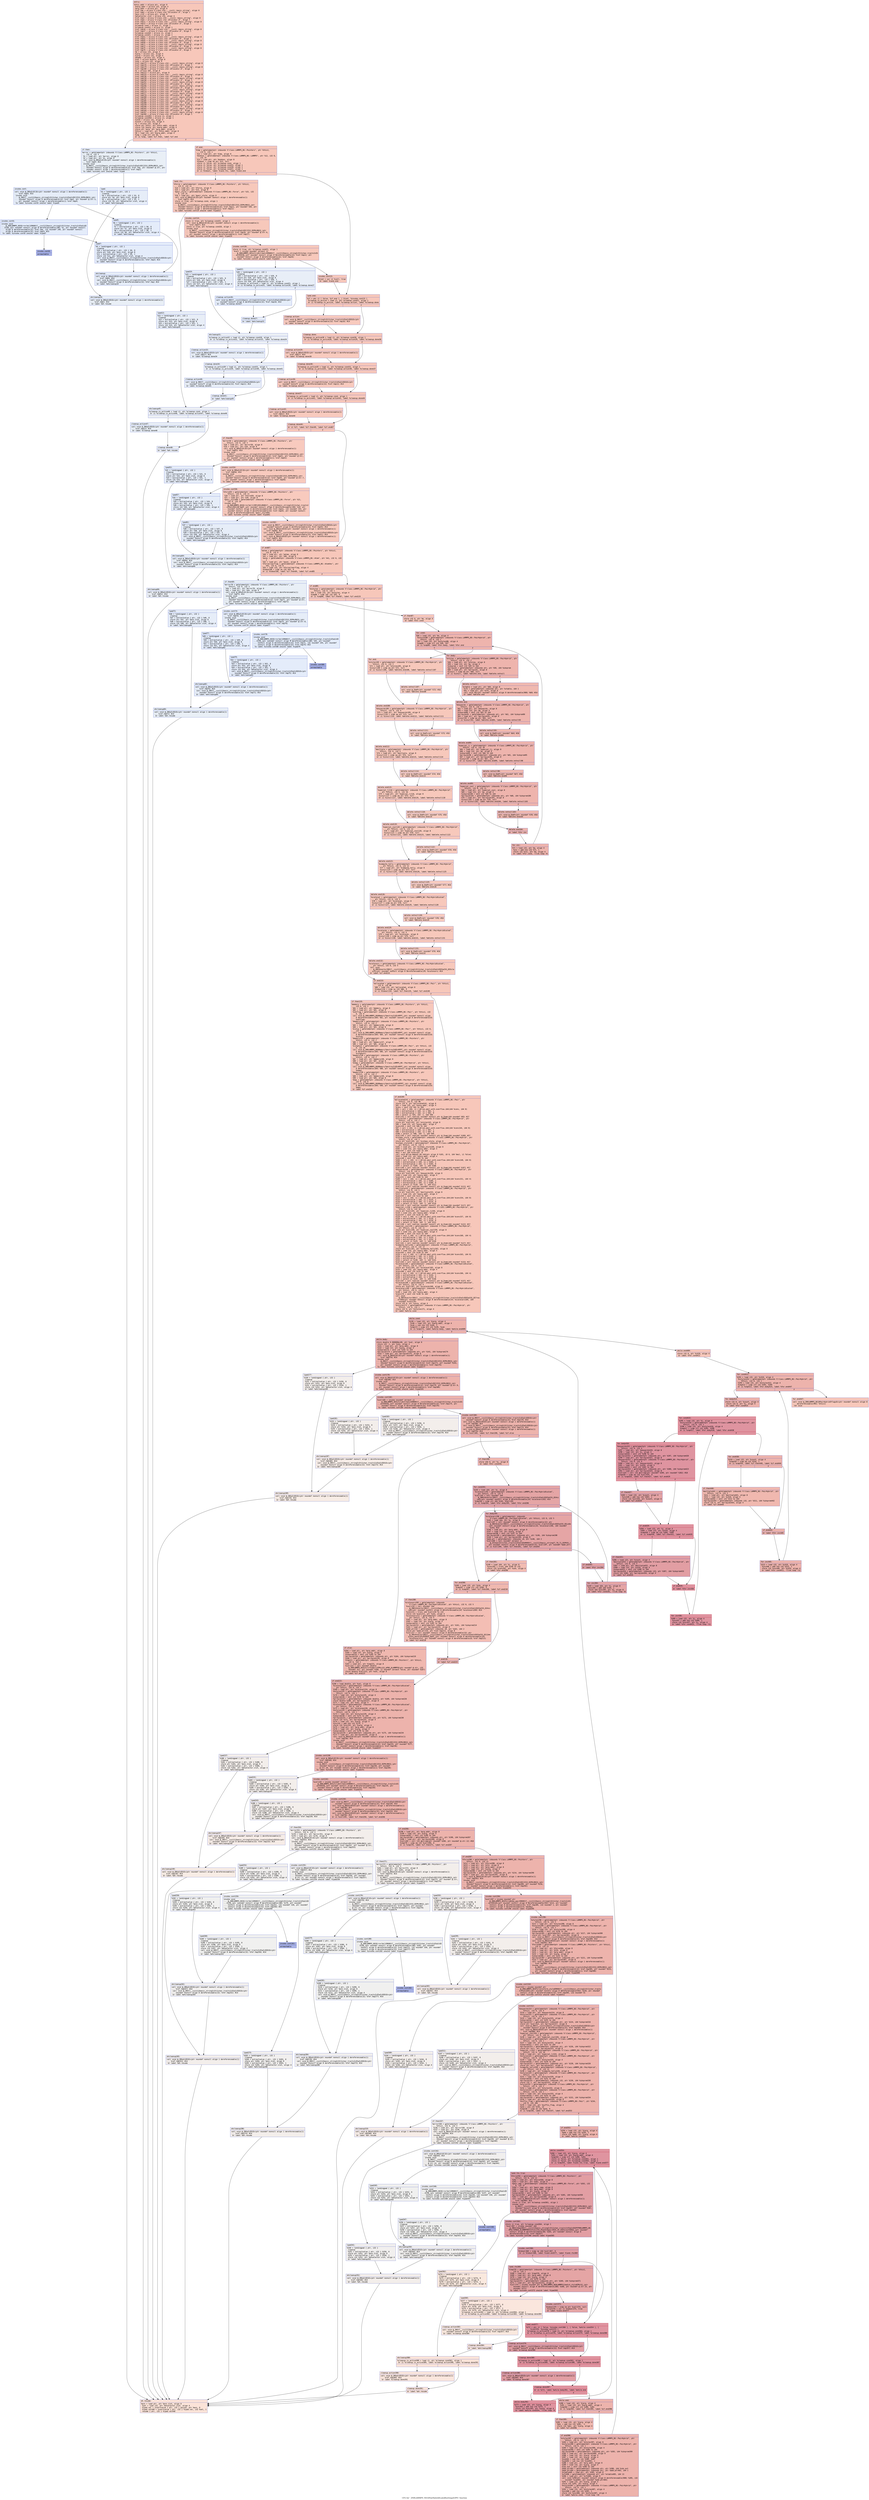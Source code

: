 digraph "CFG for '_ZN9LAMMPS_NS16PairHybridScaled8settingsEiPPc' function" {
	label="CFG for '_ZN9LAMMPS_NS16PairHybridScaled8settingsEiPPc' function";

	Node0x562383704170 [shape=record,color="#3d50c3ff", style=filled, fillcolor="#ec7f6370" fontname="Courier",label="{entry:\l|  %this.addr = alloca ptr, align 8\l  %narg.addr = alloca i32, align 4\l  %arg.addr = alloca ptr, align 8\l  %ref.tmp = alloca %\"class.std::__cxx11::basic_string\", align 8\l  %ref.tmp2 = alloca %\"class.std::allocator.0\", align 1\l  %exn.slot = alloca ptr, align 8\l  %ehselector.slot = alloca i32, align 4\l  %ref.tmp3 = alloca %\"class.std::__cxx11::basic_string\", align 8\l  %ref.tmp4 = alloca %\"class.std::allocator.0\", align 1\l  %ref.tmp11 = alloca %\"class.std::__cxx11::basic_string\", align 8\l  %ref.tmp12 = alloca %\"class.std::allocator.0\", align 1\l  %cleanup.cond = alloca i1, align 1\l  %cleanup.cond15 = alloca i1, align 1\l  %ref.tmp16 = alloca %\"class.std::__cxx11::basic_string\", align 8\l  %ref.tmp17 = alloca %\"class.std::allocator.0\", align 1\l  %cleanup.cond18 = alloca i1, align 1\l  %cleanup.cond21 = alloca i1, align 1\l  %ref.tmp51 = alloca %\"class.std::__cxx11::basic_string\", align 8\l  %ref.tmp52 = alloca %\"class.std::allocator.0\", align 1\l  %ref.tmp55 = alloca %\"class.std::__cxx11::basic_string\", align 8\l  %ref.tmp56 = alloca %\"class.std::allocator.0\", align 1\l  %ref.tmp71 = alloca %\"class.std::__cxx11::basic_string\", align 8\l  %ref.tmp72 = alloca %\"class.std::allocator.0\", align 1\l  %ref.tmp75 = alloca %\"class.std::__cxx11::basic_string\", align 8\l  %ref.tmp76 = alloca %\"class.std::allocator.0\", align 1\l  %m = alloca i32, align 4\l  %iarg = alloca i32, align 4\l  %jarg = alloca i32, align 4\l  %dummy = alloca i32, align 4\l  %val = alloca double, align 8\l  %idx = alloca i32, align 4\l  %ref.tmp173 = alloca %\"class.std::__cxx11::basic_string\", align 8\l  %ref.tmp176 = alloca %\"class.std::allocator.0\", align 1\l  %ref.tmp179 = alloca %\"class.std::__cxx11::basic_string\", align 8\l  %ref.tmp180 = alloca %\"class.std::allocator.0\", align 1\l  %i = alloca i64, align 8\l  %ref.tmp213 = alloca ptr, align 8\l  %ref.tmp233 = alloca %\"class.std::__cxx11::basic_string\", align 8\l  %ref.tmp236 = alloca %\"class.std::allocator.0\", align 1\l  %ref.tmp239 = alloca %\"class.std::__cxx11::basic_string\", align 8\l  %ref.tmp240 = alloca %\"class.std::allocator.0\", align 1\l  %ref.tmp252 = alloca %\"class.std::__cxx11::basic_string\", align 8\l  %ref.tmp253 = alloca %\"class.std::allocator.0\", align 1\l  %ref.tmp256 = alloca %\"class.std::__cxx11::basic_string\", align 8\l  %ref.tmp257 = alloca %\"class.std::allocator.0\", align 1\l  %ref.tmp273 = alloca %\"class.std::__cxx11::basic_string\", align 8\l  %ref.tmp274 = alloca %\"class.std::allocator.0\", align 1\l  %ref.tmp277 = alloca %\"class.std::__cxx11::basic_string\", align 8\l  %ref.tmp278 = alloca %\"class.std::allocator.0\", align 1\l  %ref.tmp289 = alloca %\"class.std::__cxx11::basic_string\", align 8\l  %ref.tmp292 = alloca %\"class.std::allocator.0\", align 1\l  %ref.tmp305 = alloca %\"class.std::__cxx11::basic_string\", align 8\l  %ref.tmp308 = alloca %\"class.std::allocator.0\", align 1\l  %ref.tmp339 = alloca %\"class.std::__cxx11::basic_string\", align 8\l  %ref.tmp340 = alloca %\"class.std::allocator.0\", align 1\l  %ref.tmp343 = alloca %\"class.std::__cxx11::basic_string\", align 8\l  %ref.tmp344 = alloca %\"class.std::allocator.0\", align 1\l  %ref.tmp357 = alloca %\"class.std::__cxx11::basic_string\", align 8\l  %ref.tmp360 = alloca %\"class.std::allocator.0\", align 1\l  %cleanup.cond361 = alloca i1, align 1\l  %cleanup.cond364 = alloca i1, align 1\l  %i410 = alloca i32, align 4\l  %count = alloca i32, align 4\l  %j = alloca i32, align 4\l  store ptr %this, ptr %this.addr, align 8\l  store i32 %narg, ptr %narg.addr, align 4\l  store ptr %arg, ptr %arg.addr, align 8\l  %this1 = load ptr, ptr %this.addr, align 8\l  %0 = load i32, ptr %narg.addr, align 4\l  %cmp = icmp slt i32 %0, 1\l  br i1 %cmp, label %if.then, label %if.end\l|{<s0>T|<s1>F}}"];
	Node0x562383704170:s0 -> Node0x562383707220[tooltip="entry -> if.then\nProbability 0.00%" ];
	Node0x562383704170:s1 -> Node0x562383707290[tooltip="entry -> if.end\nProbability 100.00%" ];
	Node0x562383707220 [shape=record,color="#3d50c3ff", style=filled, fillcolor="#cedaeb70" fontname="Courier",label="{if.then:\l|  %error = getelementptr inbounds %\"class.LAMMPS_NS::Pointers\", ptr %this1,\l... i32 0, i32 3\l  %1 = load ptr, ptr %error, align 8\l  %2 = load ptr, ptr %1, align 8\l  call void @_ZNSaIcEC1Ev(ptr noundef nonnull align 1 dereferenceable(1)\l... %ref.tmp2) #14\l  invoke void\l... @_ZNSt7__cxx1112basic_stringIcSt11char_traitsIcESaIcEEC2IS3_EEPKcRKS3_(ptr\l... noundef nonnull align 8 dereferenceable(32) %ref.tmp, ptr noundef @.str, ptr\l... noundef nonnull align 1 dereferenceable(1) %ref.tmp2)\l          to label %invoke.cont unwind label %lpad\l}"];
	Node0x562383707220 -> Node0x562383707710[tooltip="if.then -> invoke.cont\nProbability 50.00%" ];
	Node0x562383707220 -> Node0x562383707790[tooltip="if.then -> lpad\nProbability 50.00%" ];
	Node0x562383707710 [shape=record,color="#3d50c3ff", style=filled, fillcolor="#c7d7f070" fontname="Courier",label="{invoke.cont:\l|  call void @_ZNSaIcEC1Ev(ptr noundef nonnull align 1 dereferenceable(1)\l... %ref.tmp4) #14\l  invoke void\l... @_ZNSt7__cxx1112basic_stringIcSt11char_traitsIcESaIcEEC2IS3_EEPKcRKS3_(ptr\l... noundef nonnull align 8 dereferenceable(32) %ref.tmp3, ptr noundef @.str.5,\l... ptr noundef nonnull align 1 dereferenceable(1) %ref.tmp4)\l          to label %invoke.cont6 unwind label %lpad5\l}"];
	Node0x562383707710 -> Node0x562383707ab0[tooltip="invoke.cont -> invoke.cont6\nProbability 50.00%" ];
	Node0x562383707710 -> Node0x562383707b00[tooltip="invoke.cont -> lpad5\nProbability 50.00%" ];
	Node0x562383707ab0 [shape=record,color="#3d50c3ff", style=filled, fillcolor="#c1d4f470" fontname="Courier",label="{invoke.cont6:\l|  invoke void\l... @_ZN9LAMMPS_NS5Error3allERKNSt7__cxx1112basic_stringIcSt11char_traitsIcESaIcEE\l...EiS8_(ptr noundef nonnull align 8 dereferenceable(196) %2, ptr noundef nonnull\l... align 8 dereferenceable(32) %ref.tmp, i32 noundef 240, ptr noundef nonnull\l... align 8 dereferenceable(32) %ref.tmp3) #15\l          to label %invoke.cont8 unwind label %lpad7\l}"];
	Node0x562383707ab0 -> Node0x562383707a60[tooltip="invoke.cont6 -> invoke.cont8\nProbability 0.00%" ];
	Node0x562383707ab0 -> Node0x562383707d60[tooltip="invoke.cont6 -> lpad7\nProbability 100.00%" ];
	Node0x562383707a60 [shape=record,color="#3d50c3ff", style=filled, fillcolor="#3d50c370" fontname="Courier",label="{invoke.cont8:\l|  unreachable\l}"];
	Node0x562383707790 [shape=record,color="#3d50c3ff", style=filled, fillcolor="#c7d7f070" fontname="Courier",label="{lpad:\l|  %3 = landingpad \{ ptr, i32 \}\l          cleanup\l  %4 = extractvalue \{ ptr, i32 \} %3, 0\l  store ptr %4, ptr %exn.slot, align 8\l  %5 = extractvalue \{ ptr, i32 \} %3, 1\l  store i32 %5, ptr %ehselector.slot, align 4\l  br label %ehcleanup10\l}"];
	Node0x562383707790 -> Node0x562383708340[tooltip="lpad -> ehcleanup10\nProbability 100.00%" ];
	Node0x562383707b00 [shape=record,color="#3d50c3ff", style=filled, fillcolor="#c1d4f470" fontname="Courier",label="{lpad5:\l|  %6 = landingpad \{ ptr, i32 \}\l          cleanup\l  %7 = extractvalue \{ ptr, i32 \} %6, 0\l  store ptr %7, ptr %exn.slot, align 8\l  %8 = extractvalue \{ ptr, i32 \} %6, 1\l  store i32 %8, ptr %ehselector.slot, align 4\l  br label %ehcleanup\l}"];
	Node0x562383707b00 -> Node0x562383708690[tooltip="lpad5 -> ehcleanup\nProbability 100.00%" ];
	Node0x562383707d60 [shape=record,color="#3d50c3ff", style=filled, fillcolor="#c1d4f470" fontname="Courier",label="{lpad7:\l|  %9 = landingpad \{ ptr, i32 \}\l          cleanup\l  %10 = extractvalue \{ ptr, i32 \} %9, 0\l  store ptr %10, ptr %exn.slot, align 8\l  %11 = extractvalue \{ ptr, i32 \} %9, 1\l  store i32 %11, ptr %ehselector.slot, align 4\l  call void @_ZNSt7__cxx1112basic_stringIcSt11char_traitsIcESaIcEED1Ev(ptr\l... noundef nonnull align 8 dereferenceable(32) %ref.tmp3) #14\l  br label %ehcleanup\l}"];
	Node0x562383707d60 -> Node0x562383708690[tooltip="lpad7 -> ehcleanup\nProbability 100.00%" ];
	Node0x562383708690 [shape=record,color="#3d50c3ff", style=filled, fillcolor="#c7d7f070" fontname="Courier",label="{ehcleanup:\l|  call void @_ZNSaIcED1Ev(ptr noundef nonnull align 1 dereferenceable(1)\l... %ref.tmp4) #14\l  call void @_ZNSt7__cxx1112basic_stringIcSt11char_traitsIcESaIcEED1Ev(ptr\l... noundef nonnull align 8 dereferenceable(32) %ref.tmp) #14\l  br label %ehcleanup10\l}"];
	Node0x562383708690 -> Node0x562383708340[tooltip="ehcleanup -> ehcleanup10\nProbability 100.00%" ];
	Node0x562383708340 [shape=record,color="#3d50c3ff", style=filled, fillcolor="#cedaeb70" fontname="Courier",label="{ehcleanup10:\l|  call void @_ZNSaIcED1Ev(ptr noundef nonnull align 1 dereferenceable(1)\l... %ref.tmp2) #14\l  br label %eh.resume\l}"];
	Node0x562383708340 -> Node0x562383708f40[tooltip="ehcleanup10 -> eh.resume\nProbability 100.00%" ];
	Node0x562383707290 [shape=record,color="#3d50c3ff", style=filled, fillcolor="#ec7f6370" fontname="Courier",label="{if.end:\l|  %lmp = getelementptr inbounds %\"class.LAMMPS_NS::Pointers\", ptr %this1,\l... i32 0, i32 1\l  %12 = load ptr, ptr %lmp, align 8\l  %kokkos = getelementptr inbounds %\"class.LAMMPS_NS::LAMMPS\", ptr %12, i32 0,\l... i32 14\l  %13 = load ptr, ptr %kokkos, align 8\l  %tobool = icmp ne ptr %13, null\l  store i1 false, ptr %cleanup.cond, align 1\l  store i1 false, ptr %cleanup.cond15, align 1\l  store i1 false, ptr %cleanup.cond18, align 1\l  store i1 false, ptr %cleanup.cond21, align 1\l  br i1 %tobool, label %land.rhs, label %land.end\l|{<s0>T|<s1>F}}"];
	Node0x562383707290:s0 -> Node0x5623837095d0[tooltip="if.end -> land.rhs\nProbability 62.50%" ];
	Node0x562383707290:s1 -> Node0x562383709650[tooltip="if.end -> land.end\nProbability 37.50%" ];
	Node0x5623837095d0 [shape=record,color="#3d50c3ff", style=filled, fillcolor="#ed836670" fontname="Courier",label="{land.rhs:\l|  %force = getelementptr inbounds %\"class.LAMMPS_NS::Pointers\", ptr %this1,\l... i32 0, i32 11\l  %14 = load ptr, ptr %force, align 8\l  %15 = load ptr, ptr %14, align 8\l  %pair_style = getelementptr inbounds %\"class.LAMMPS_NS::Force\", ptr %15, i32\l... 0, i32 25\l  %16 = load ptr, ptr %pair_style, align 8\l  call void @_ZNSaIcEC1Ev(ptr noundef nonnull align 1 dereferenceable(1)\l... %ref.tmp12) #14\l  store i1 true, ptr %cleanup.cond, align 1\l  invoke void\l... @_ZNSt7__cxx1112basic_stringIcSt11char_traitsIcESaIcEEC2IS3_EEPKcRKS3_(ptr\l... noundef nonnull align 8 dereferenceable(32) %ref.tmp11, ptr noundef %16, ptr\l... noundef nonnull align 1 dereferenceable(1) %ref.tmp12)\l          to label %invoke.cont14 unwind label %lpad13\l}"];
	Node0x5623837095d0 -> Node0x562383709d20[tooltip="land.rhs -> invoke.cont14\nProbability 100.00%" ];
	Node0x5623837095d0 -> Node0x562383709da0[tooltip="land.rhs -> lpad13\nProbability 0.00%" ];
	Node0x562383709d20 [shape=record,color="#3d50c3ff", style=filled, fillcolor="#ed836670" fontname="Courier",label="{invoke.cont14:\l|  store i1 true, ptr %cleanup.cond15, align 1\l  call void @_ZNSaIcEC1Ev(ptr noundef nonnull align 1 dereferenceable(1)\l... %ref.tmp17) #14\l  store i1 true, ptr %cleanup.cond18, align 1\l  invoke void\l... @_ZNSt7__cxx1112basic_stringIcSt11char_traitsIcESaIcEEC2IS3_EEPKcRKS3_(ptr\l... noundef nonnull align 8 dereferenceable(32) %ref.tmp16, ptr noundef @.str.6,\l... ptr noundef nonnull align 1 dereferenceable(1) %ref.tmp17)\l          to label %invoke.cont20 unwind label %lpad19\l}"];
	Node0x562383709d20 -> Node0x56238370a260[tooltip="invoke.cont14 -> invoke.cont20\nProbability 100.00%" ];
	Node0x562383709d20 -> Node0x56238370a2b0[tooltip="invoke.cont14 -> lpad19\nProbability 0.00%" ];
	Node0x56238370a260 [shape=record,color="#3d50c3ff", style=filled, fillcolor="#ed836670" fontname="Courier",label="{invoke.cont20:\l|  store i1 true, ptr %cleanup.cond21, align 1\l  %call = invoke noundef zeroext i1\l... @_ZN9LAMMPS_NS5utils8strmatchERKNSt7__cxx1112basic_stringIcSt11char_traitsIcES\l...aIcEEES8_(ptr noundef nonnull align 8 dereferenceable(32) %ref.tmp11, ptr\l... noundef nonnull align 8 dereferenceable(32) %ref.tmp16)\l          to label %invoke.cont23 unwind label %lpad22\l}"];
	Node0x56238370a260 -> Node0x56238370a210[tooltip="invoke.cont20 -> invoke.cont23\nProbability 100.00%" ];
	Node0x56238370a260 -> Node0x56238370a640[tooltip="invoke.cont20 -> lpad22\nProbability 0.00%" ];
	Node0x56238370a210 [shape=record,color="#3d50c3ff", style=filled, fillcolor="#ed836670" fontname="Courier",label="{invoke.cont23:\l|  %lnot = xor i1 %call, true\l  br label %land.end\l}"];
	Node0x56238370a210 -> Node0x562383709650[tooltip="invoke.cont23 -> land.end\nProbability 100.00%" ];
	Node0x562383709650 [shape=record,color="#3d50c3ff", style=filled, fillcolor="#ec7f6370" fontname="Courier",label="{land.end:\l|  %17 = phi i1 [ false, %if.end ], [ %lnot, %invoke.cont23 ]\l  %cleanup.is_active = load i1, ptr %cleanup.cond21, align 1\l  br i1 %cleanup.is_active, label %cleanup.action, label %cleanup.done\l|{<s0>T|<s1>F}}"];
	Node0x562383709650:s0 -> Node0x562383706160[tooltip="land.end -> cleanup.action\nProbability 50.00%" ];
	Node0x562383709650:s1 -> Node0x5623837061b0[tooltip="land.end -> cleanup.done\nProbability 50.00%" ];
	Node0x562383706160 [shape=record,color="#3d50c3ff", style=filled, fillcolor="#ef886b70" fontname="Courier",label="{cleanup.action:\l|  call void @_ZNSt7__cxx1112basic_stringIcSt11char_traitsIcESaIcEED1Ev(ptr\l... noundef nonnull align 8 dereferenceable(32) %ref.tmp16) #14\l  br label %cleanup.done\l}"];
	Node0x562383706160 -> Node0x5623837061b0[tooltip="cleanup.action -> cleanup.done\nProbability 100.00%" ];
	Node0x5623837061b0 [shape=record,color="#3d50c3ff", style=filled, fillcolor="#ec7f6370" fontname="Courier",label="{cleanup.done:\l|  %cleanup.is_active28 = load i1, ptr %cleanup.cond18, align 1\l  br i1 %cleanup.is_active28, label %cleanup.action29, label %cleanup.done30\l|{<s0>T|<s1>F}}"];
	Node0x5623837061b0:s0 -> Node0x5623837062b0[tooltip="cleanup.done -> cleanup.action29\nProbability 50.00%" ];
	Node0x5623837061b0:s1 -> Node0x56238370b570[tooltip="cleanup.done -> cleanup.done30\nProbability 50.00%" ];
	Node0x5623837062b0 [shape=record,color="#3d50c3ff", style=filled, fillcolor="#ef886b70" fontname="Courier",label="{cleanup.action29:\l|  call void @_ZNSaIcED1Ev(ptr noundef nonnull align 1 dereferenceable(1)\l... %ref.tmp17) #14\l  br label %cleanup.done30\l}"];
	Node0x5623837062b0 -> Node0x56238370b570[tooltip="cleanup.action29 -> cleanup.done30\nProbability 100.00%" ];
	Node0x56238370b570 [shape=record,color="#3d50c3ff", style=filled, fillcolor="#ec7f6370" fontname="Courier",label="{cleanup.done30:\l|  %cleanup.is_active35 = load i1, ptr %cleanup.cond15, align 1\l  br i1 %cleanup.is_active35, label %cleanup.action36, label %cleanup.done37\l|{<s0>T|<s1>F}}"];
	Node0x56238370b570:s0 -> Node0x56238370b8e0[tooltip="cleanup.done30 -> cleanup.action36\nProbability 50.00%" ];
	Node0x56238370b570:s1 -> Node0x56238370b930[tooltip="cleanup.done30 -> cleanup.done37\nProbability 50.00%" ];
	Node0x56238370b8e0 [shape=record,color="#3d50c3ff", style=filled, fillcolor="#ef886b70" fontname="Courier",label="{cleanup.action36:\l|  call void @_ZNSt7__cxx1112basic_stringIcSt11char_traitsIcESaIcEED1Ev(ptr\l... noundef nonnull align 8 dereferenceable(32) %ref.tmp11) #14\l  br label %cleanup.done37\l}"];
	Node0x56238370b8e0 -> Node0x56238370b930[tooltip="cleanup.action36 -> cleanup.done37\nProbability 100.00%" ];
	Node0x56238370b930 [shape=record,color="#3d50c3ff", style=filled, fillcolor="#ec7f6370" fontname="Courier",label="{cleanup.done37:\l|  %cleanup.is_active42 = load i1, ptr %cleanup.cond, align 1\l  br i1 %cleanup.is_active42, label %cleanup.action43, label %cleanup.done44\l|{<s0>T|<s1>F}}"];
	Node0x56238370b930:s0 -> Node0x56238370ba60[tooltip="cleanup.done37 -> cleanup.action43\nProbability 50.00%" ];
	Node0x56238370b930:s1 -> Node0x56238370bd10[tooltip="cleanup.done37 -> cleanup.done44\nProbability 50.00%" ];
	Node0x56238370ba60 [shape=record,color="#3d50c3ff", style=filled, fillcolor="#ef886b70" fontname="Courier",label="{cleanup.action43:\l|  call void @_ZNSaIcED1Ev(ptr noundef nonnull align 1 dereferenceable(1)\l... %ref.tmp12) #14\l  br label %cleanup.done44\l}"];
	Node0x56238370ba60 -> Node0x56238370bd10[tooltip="cleanup.action43 -> cleanup.done44\nProbability 100.00%" ];
	Node0x56238370bd10 [shape=record,color="#3d50c3ff", style=filled, fillcolor="#ec7f6370" fontname="Courier",label="{cleanup.done44:\l|  br i1 %17, label %if.then49, label %if.end67\l|{<s0>T|<s1>F}}"];
	Node0x56238370bd10:s0 -> Node0x56238370bfc0[tooltip="cleanup.done44 -> if.then49\nProbability 50.00%" ];
	Node0x56238370bd10:s1 -> Node0x56238370c010[tooltip="cleanup.done44 -> if.end67\nProbability 50.00%" ];
	Node0x56238370bfc0 [shape=record,color="#3d50c3ff", style=filled, fillcolor="#ef886b70" fontname="Courier",label="{if.then49:\l|  %error50 = getelementptr inbounds %\"class.LAMMPS_NS::Pointers\", ptr\l... %this1, i32 0, i32 3\l  %18 = load ptr, ptr %error50, align 8\l  %19 = load ptr, ptr %18, align 8\l  call void @_ZNSaIcEC1Ev(ptr noundef nonnull align 1 dereferenceable(1)\l... %ref.tmp52) #14\l  invoke void\l... @_ZNSt7__cxx1112basic_stringIcSt11char_traitsIcESaIcEEC2IS3_EEPKcRKS3_(ptr\l... noundef nonnull align 8 dereferenceable(32) %ref.tmp51, ptr noundef @.str,\l... ptr noundef nonnull align 1 dereferenceable(1) %ref.tmp52)\l          to label %invoke.cont54 unwind label %lpad53\l}"];
	Node0x56238370bfc0 -> Node0x56238370c450[tooltip="if.then49 -> invoke.cont54\nProbability 100.00%" ];
	Node0x56238370bfc0 -> Node0x56238370c4d0[tooltip="if.then49 -> lpad53\nProbability 0.00%" ];
	Node0x56238370c450 [shape=record,color="#3d50c3ff", style=filled, fillcolor="#ef886b70" fontname="Courier",label="{invoke.cont54:\l|  call void @_ZNSaIcEC1Ev(ptr noundef nonnull align 1 dereferenceable(1)\l... %ref.tmp56) #14\l  invoke void\l... @_ZNSt7__cxx1112basic_stringIcSt11char_traitsIcESaIcEEC2IS3_EEPKcRKS3_(ptr\l... noundef nonnull align 8 dereferenceable(32) %ref.tmp55, ptr noundef @.str.7,\l... ptr noundef nonnull align 1 dereferenceable(1) %ref.tmp56)\l          to label %invoke.cont58 unwind label %lpad57\l}"];
	Node0x56238370c450 -> Node0x56238370c850[tooltip="invoke.cont54 -> invoke.cont58\nProbability 100.00%" ];
	Node0x56238370c450 -> Node0x56238370c8a0[tooltip="invoke.cont54 -> lpad57\nProbability 0.00%" ];
	Node0x56238370c850 [shape=record,color="#3d50c3ff", style=filled, fillcolor="#ef886b70" fontname="Courier",label="{invoke.cont58:\l|  %force59 = getelementptr inbounds %\"class.LAMMPS_NS::Pointers\", ptr\l... %this1, i32 0, i32 11\l  %20 = load ptr, ptr %force59, align 8\l  %21 = load ptr, ptr %20, align 8\l  %pair_style60 = getelementptr inbounds %\"class.LAMMPS_NS::Force\", ptr %21,\l... i32 0, i32 25\l  invoke void\l... @_ZN9LAMMPS_NS5Error3allIJRPcEEEvRKNSt7__cxx1112basic_stringIcSt11char_traitsI\l...cESaIcEEEiSB_DpOT_(ptr noundef nonnull align 8 dereferenceable(196) %19, ptr\l... noundef nonnull align 8 dereferenceable(32) %ref.tmp51, i32 noundef 242, ptr\l... noundef nonnull align 8 dereferenceable(32) %ref.tmp55, ptr noundef nonnull\l... align 8 dereferenceable(8) %pair_style60)\l          to label %invoke.cont62 unwind label %lpad61\l}"];
	Node0x56238370c850 -> Node0x56238370c800[tooltip="invoke.cont58 -> invoke.cont62\nProbability 100.00%" ];
	Node0x56238370c850 -> Node0x56238370ce80[tooltip="invoke.cont58 -> lpad61\nProbability 0.00%" ];
	Node0x56238370c800 [shape=record,color="#3d50c3ff", style=filled, fillcolor="#ef886b70" fontname="Courier",label="{invoke.cont62:\l|  call void @_ZNSt7__cxx1112basic_stringIcSt11char_traitsIcESaIcEED1Ev(ptr\l... noundef nonnull align 8 dereferenceable(32) %ref.tmp55) #14\l  call void @_ZNSaIcED1Ev(ptr noundef nonnull align 1 dereferenceable(1)\l... %ref.tmp56) #14\l  call void @_ZNSt7__cxx1112basic_stringIcSt11char_traitsIcESaIcEED1Ev(ptr\l... noundef nonnull align 8 dereferenceable(32) %ref.tmp51) #14\l  call void @_ZNSaIcED1Ev(ptr noundef nonnull align 1 dereferenceable(1)\l... %ref.tmp52) #14\l  br label %if.end67\l}"];
	Node0x56238370c800 -> Node0x56238370c010[tooltip="invoke.cont62 -> if.end67\nProbability 100.00%" ];
	Node0x562383709da0 [shape=record,color="#3d50c3ff", style=filled, fillcolor="#cbd8ee70" fontname="Courier",label="{lpad13:\l|  %22 = landingpad \{ ptr, i32 \}\l          cleanup\l  %23 = extractvalue \{ ptr, i32 \} %22, 0\l  store ptr %23, ptr %exn.slot, align 8\l  %24 = extractvalue \{ ptr, i32 \} %22, 1\l  store i32 %24, ptr %ehselector.slot, align 4\l  br label %ehcleanup45\l}"];
	Node0x562383709da0 -> Node0x56238370d920[tooltip="lpad13 -> ehcleanup45\nProbability 100.00%" ];
	Node0x56238370a2b0 [shape=record,color="#3d50c3ff", style=filled, fillcolor="#cbd8ee70" fontname="Courier",label="{lpad19:\l|  %25 = landingpad \{ ptr, i32 \}\l          cleanup\l  %26 = extractvalue \{ ptr, i32 \} %25, 0\l  store ptr %26, ptr %exn.slot, align 8\l  %27 = extractvalue \{ ptr, i32 \} %25, 1\l  store i32 %27, ptr %ehselector.slot, align 4\l  br label %ehcleanup31\l}"];
	Node0x56238370a2b0 -> Node0x56238370dc90[tooltip="lpad19 -> ehcleanup31\nProbability 100.00%" ];
	Node0x56238370a640 [shape=record,color="#3d50c3ff", style=filled, fillcolor="#cbd8ee70" fontname="Courier",label="{lpad22:\l|  %28 = landingpad \{ ptr, i32 \}\l          cleanup\l  %29 = extractvalue \{ ptr, i32 \} %28, 0\l  store ptr %29, ptr %exn.slot, align 8\l  %30 = extractvalue \{ ptr, i32 \} %28, 1\l  store i32 %30, ptr %ehselector.slot, align 4\l  %cleanup.is_active25 = load i1, ptr %cleanup.cond21, align 1\l  br i1 %cleanup.is_active25, label %cleanup.action26, label %cleanup.done27\l|{<s0>T|<s1>F}}"];
	Node0x56238370a640:s0 -> Node0x56238370e170[tooltip="lpad22 -> cleanup.action26\nProbability 50.00%" ];
	Node0x56238370a640:s1 -> Node0x56238370e240[tooltip="lpad22 -> cleanup.done27\nProbability 50.00%" ];
	Node0x56238370e170 [shape=record,color="#3d50c3ff", style=filled, fillcolor="#c5d6f270" fontname="Courier",label="{cleanup.action26:\l|  call void @_ZNSt7__cxx1112basic_stringIcSt11char_traitsIcESaIcEED1Ev(ptr\l... noundef nonnull align 8 dereferenceable(32) %ref.tmp16) #14\l  br label %cleanup.done27\l}"];
	Node0x56238370e170 -> Node0x56238370e240[tooltip="cleanup.action26 -> cleanup.done27\nProbability 100.00%" ];
	Node0x56238370e240 [shape=record,color="#3d50c3ff", style=filled, fillcolor="#cbd8ee70" fontname="Courier",label="{cleanup.done27:\l|  br label %ehcleanup31\l}"];
	Node0x56238370e240 -> Node0x56238370dc90[tooltip="cleanup.done27 -> ehcleanup31\nProbability 100.00%" ];
	Node0x56238370dc90 [shape=record,color="#3d50c3ff", style=filled, fillcolor="#d1dae970" fontname="Courier",label="{ehcleanup31:\l|  %cleanup.is_active32 = load i1, ptr %cleanup.cond18, align 1\l  br i1 %cleanup.is_active32, label %cleanup.action33, label %cleanup.done34\l|{<s0>T|<s1>F}}"];
	Node0x56238370dc90:s0 -> Node0x56238370e3d0[tooltip="ehcleanup31 -> cleanup.action33\nProbability 50.00%" ];
	Node0x56238370dc90:s1 -> Node0x56238370e6f0[tooltip="ehcleanup31 -> cleanup.done34\nProbability 50.00%" ];
	Node0x56238370e3d0 [shape=record,color="#3d50c3ff", style=filled, fillcolor="#cbd8ee70" fontname="Courier",label="{cleanup.action33:\l|  call void @_ZNSaIcED1Ev(ptr noundef nonnull align 1 dereferenceable(1)\l... %ref.tmp17) #14\l  br label %cleanup.done34\l}"];
	Node0x56238370e3d0 -> Node0x56238370e6f0[tooltip="cleanup.action33 -> cleanup.done34\nProbability 100.00%" ];
	Node0x56238370e6f0 [shape=record,color="#3d50c3ff", style=filled, fillcolor="#d1dae970" fontname="Courier",label="{cleanup.done34:\l|  %cleanup.is_active39 = load i1, ptr %cleanup.cond15, align 1\l  br i1 %cleanup.is_active39, label %cleanup.action40, label %cleanup.done41\l|{<s0>T|<s1>F}}"];
	Node0x56238370e6f0:s0 -> Node0x56238370ea80[tooltip="cleanup.done34 -> cleanup.action40\nProbability 50.00%" ];
	Node0x56238370e6f0:s1 -> Node0x56238370ead0[tooltip="cleanup.done34 -> cleanup.done41\nProbability 50.00%" ];
	Node0x56238370ea80 [shape=record,color="#3d50c3ff", style=filled, fillcolor="#cbd8ee70" fontname="Courier",label="{cleanup.action40:\l|  call void @_ZNSt7__cxx1112basic_stringIcSt11char_traitsIcESaIcEED1Ev(ptr\l... noundef nonnull align 8 dereferenceable(32) %ref.tmp11) #14\l  br label %cleanup.done41\l}"];
	Node0x56238370ea80 -> Node0x56238370ead0[tooltip="cleanup.action40 -> cleanup.done41\nProbability 100.00%" ];
	Node0x56238370ead0 [shape=record,color="#3d50c3ff", style=filled, fillcolor="#d1dae970" fontname="Courier",label="{cleanup.done41:\l|  br label %ehcleanup45\l}"];
	Node0x56238370ead0 -> Node0x56238370d920[tooltip="cleanup.done41 -> ehcleanup45\nProbability 100.00%" ];
	Node0x56238370d920 [shape=record,color="#3d50c3ff", style=filled, fillcolor="#d4dbe670" fontname="Courier",label="{ehcleanup45:\l|  %cleanup.is_active46 = load i1, ptr %cleanup.cond, align 1\l  br i1 %cleanup.is_active46, label %cleanup.action47, label %cleanup.done48\l|{<s0>T|<s1>F}}"];
	Node0x56238370d920:s0 -> Node0x56238370ec00[tooltip="ehcleanup45 -> cleanup.action47\nProbability 50.00%" ];
	Node0x56238370d920:s1 -> Node0x56238370ef20[tooltip="ehcleanup45 -> cleanup.done48\nProbability 50.00%" ];
	Node0x56238370ec00 [shape=record,color="#3d50c3ff", style=filled, fillcolor="#cedaeb70" fontname="Courier",label="{cleanup.action47:\l|  call void @_ZNSaIcED1Ev(ptr noundef nonnull align 1 dereferenceable(1)\l... %ref.tmp12) #14\l  br label %cleanup.done48\l}"];
	Node0x56238370ec00 -> Node0x56238370ef20[tooltip="cleanup.action47 -> cleanup.done48\nProbability 100.00%" ];
	Node0x56238370ef20 [shape=record,color="#3d50c3ff", style=filled, fillcolor="#d4dbe670" fontname="Courier",label="{cleanup.done48:\l|  br label %eh.resume\l}"];
	Node0x56238370ef20 -> Node0x562383708f40[tooltip="cleanup.done48 -> eh.resume\nProbability 100.00%" ];
	Node0x56238370c4d0 [shape=record,color="#3d50c3ff", style=filled, fillcolor="#c7d7f070" fontname="Courier",label="{lpad53:\l|  %31 = landingpad \{ ptr, i32 \}\l          cleanup\l  %32 = extractvalue \{ ptr, i32 \} %31, 0\l  store ptr %32, ptr %exn.slot, align 8\l  %33 = extractvalue \{ ptr, i32 \} %31, 1\l  store i32 %33, ptr %ehselector.slot, align 4\l  br label %ehcleanup66\l}"];
	Node0x56238370c4d0 -> Node0x56238370f4a0[tooltip="lpad53 -> ehcleanup66\nProbability 100.00%" ];
	Node0x56238370c8a0 [shape=record,color="#3d50c3ff", style=filled, fillcolor="#c7d7f070" fontname="Courier",label="{lpad57:\l|  %34 = landingpad \{ ptr, i32 \}\l          cleanup\l  %35 = extractvalue \{ ptr, i32 \} %34, 0\l  store ptr %35, ptr %exn.slot, align 8\l  %36 = extractvalue \{ ptr, i32 \} %34, 1\l  store i32 %36, ptr %ehselector.slot, align 4\l  br label %ehcleanup64\l}"];
	Node0x56238370c8a0 -> Node0x56238370f7e0[tooltip="lpad57 -> ehcleanup64\nProbability 100.00%" ];
	Node0x56238370ce80 [shape=record,color="#3d50c3ff", style=filled, fillcolor="#c7d7f070" fontname="Courier",label="{lpad61:\l|  %37 = landingpad \{ ptr, i32 \}\l          cleanup\l  %38 = extractvalue \{ ptr, i32 \} %37, 0\l  store ptr %38, ptr %exn.slot, align 8\l  %39 = extractvalue \{ ptr, i32 \} %37, 1\l  store i32 %39, ptr %ehselector.slot, align 4\l  call void @_ZNSt7__cxx1112basic_stringIcSt11char_traitsIcESaIcEED1Ev(ptr\l... noundef nonnull align 8 dereferenceable(32) %ref.tmp55) #14\l  br label %ehcleanup64\l}"];
	Node0x56238370ce80 -> Node0x56238370f7e0[tooltip="lpad61 -> ehcleanup64\nProbability 100.00%" ];
	Node0x56238370f7e0 [shape=record,color="#3d50c3ff", style=filled, fillcolor="#cedaeb70" fontname="Courier",label="{ehcleanup64:\l|  call void @_ZNSaIcED1Ev(ptr noundef nonnull align 1 dereferenceable(1)\l... %ref.tmp56) #14\l  call void @_ZNSt7__cxx1112basic_stringIcSt11char_traitsIcESaIcEED1Ev(ptr\l... noundef nonnull align 8 dereferenceable(32) %ref.tmp51) #14\l  br label %ehcleanup66\l}"];
	Node0x56238370f7e0 -> Node0x56238370f4a0[tooltip="ehcleanup64 -> ehcleanup66\nProbability 100.00%" ];
	Node0x56238370f4a0 [shape=record,color="#3d50c3ff", style=filled, fillcolor="#d1dae970" fontname="Courier",label="{ehcleanup66:\l|  call void @_ZNSaIcED1Ev(ptr noundef nonnull align 1 dereferenceable(1)\l... %ref.tmp52) #14\l  br label %eh.resume\l}"];
	Node0x56238370f4a0 -> Node0x562383708f40[tooltip="ehcleanup66 -> eh.resume\nProbability 100.00%" ];
	Node0x56238370c010 [shape=record,color="#3d50c3ff", style=filled, fillcolor="#ec7f6370" fontname="Courier",label="{if.end67:\l|  %atom = getelementptr inbounds %\"class.LAMMPS_NS::Pointers\", ptr %this1,\l... i32 0, i32 6\l  %40 = load ptr, ptr %atom, align 8\l  %41 = load ptr, ptr %40, align 8\l  %avec = getelementptr inbounds %\"class.LAMMPS_NS::Atom\", ptr %41, i32 0, i32\l... 2\l  %42 = load ptr, ptr %avec, align 8\l  %forceclearflag = getelementptr inbounds %\"class.LAMMPS_NS::AtomVec\", ptr\l... %42, i32 0, i32 8\l  %43 = load i32, ptr %forceclearflag, align 4\l  %tobool68 = icmp ne i32 %43, 0\l  br i1 %tobool68, label %if.then69, label %if.end85\l|{<s0>T|<s1>F}}"];
	Node0x56238370c010:s0 -> Node0x562383710a60[tooltip="if.end67 -> if.then69\nProbability 0.00%" ];
	Node0x56238370c010:s1 -> Node0x562383710ae0[tooltip="if.end67 -> if.end85\nProbability 100.00%" ];
	Node0x562383710a60 [shape=record,color="#3d50c3ff", style=filled, fillcolor="#cedaeb70" fontname="Courier",label="{if.then69:\l|  %error70 = getelementptr inbounds %\"class.LAMMPS_NS::Pointers\", ptr\l... %this1, i32 0, i32 3\l  %44 = load ptr, ptr %error70, align 8\l  %45 = load ptr, ptr %44, align 8\l  call void @_ZNSaIcEC1Ev(ptr noundef nonnull align 1 dereferenceable(1)\l... %ref.tmp72) #14\l  invoke void\l... @_ZNSt7__cxx1112basic_stringIcSt11char_traitsIcESaIcEEC2IS3_EEPKcRKS3_(ptr\l... noundef nonnull align 8 dereferenceable(32) %ref.tmp71, ptr noundef @.str,\l... ptr noundef nonnull align 1 dereferenceable(1) %ref.tmp72)\l          to label %invoke.cont74 unwind label %lpad73\l}"];
	Node0x562383710a60 -> Node0x562383710f70[tooltip="if.then69 -> invoke.cont74\nProbability 50.00%" ];
	Node0x562383710a60 -> Node0x562383710ff0[tooltip="if.then69 -> lpad73\nProbability 50.00%" ];
	Node0x562383710f70 [shape=record,color="#3d50c3ff", style=filled, fillcolor="#c7d7f070" fontname="Courier",label="{invoke.cont74:\l|  call void @_ZNSaIcEC1Ev(ptr noundef nonnull align 1 dereferenceable(1)\l... %ref.tmp76) #14\l  invoke void\l... @_ZNSt7__cxx1112basic_stringIcSt11char_traitsIcESaIcEEC2IS3_EEPKcRKS3_(ptr\l... noundef nonnull align 8 dereferenceable(32) %ref.tmp75, ptr noundef @.str.8,\l... ptr noundef nonnull align 1 dereferenceable(1) %ref.tmp76)\l          to label %invoke.cont78 unwind label %lpad77\l}"];
	Node0x562383710f70 -> Node0x562383711310[tooltip="invoke.cont74 -> invoke.cont78\nProbability 50.00%" ];
	Node0x562383710f70 -> Node0x562383711360[tooltip="invoke.cont74 -> lpad77\nProbability 50.00%" ];
	Node0x562383711310 [shape=record,color="#3d50c3ff", style=filled, fillcolor="#c1d4f470" fontname="Courier",label="{invoke.cont78:\l|  invoke void\l... @_ZN9LAMMPS_NS5Error3allERKNSt7__cxx1112basic_stringIcSt11char_traitsIcESaIcEE\l...EiS8_(ptr noundef nonnull align 8 dereferenceable(196) %45, ptr noundef\l... nonnull align 8 dereferenceable(32) %ref.tmp71, i32 noundef 245, ptr noundef\l... nonnull align 8 dereferenceable(32) %ref.tmp75) #15\l          to label %invoke.cont80 unwind label %lpad79\l}"];
	Node0x562383711310 -> Node0x5623837112c0[tooltip="invoke.cont78 -> invoke.cont80\nProbability 0.00%" ];
	Node0x562383711310 -> Node0x5623837115c0[tooltip="invoke.cont78 -> lpad79\nProbability 100.00%" ];
	Node0x5623837112c0 [shape=record,color="#3d50c3ff", style=filled, fillcolor="#3d50c370" fontname="Courier",label="{invoke.cont80:\l|  unreachable\l}"];
	Node0x562383710ff0 [shape=record,color="#3d50c3ff", style=filled, fillcolor="#c7d7f070" fontname="Courier",label="{lpad73:\l|  %46 = landingpad \{ ptr, i32 \}\l          cleanup\l  %47 = extractvalue \{ ptr, i32 \} %46, 0\l  store ptr %47, ptr %exn.slot, align 8\l  %48 = extractvalue \{ ptr, i32 \} %46, 1\l  store i32 %48, ptr %ehselector.slot, align 4\l  br label %ehcleanup84\l}"];
	Node0x562383710ff0 -> Node0x562383712390[tooltip="lpad73 -> ehcleanup84\nProbability 100.00%" ];
	Node0x562383711360 [shape=record,color="#3d50c3ff", style=filled, fillcolor="#c1d4f470" fontname="Courier",label="{lpad77:\l|  %49 = landingpad \{ ptr, i32 \}\l          cleanup\l  %50 = extractvalue \{ ptr, i32 \} %49, 0\l  store ptr %50, ptr %exn.slot, align 8\l  %51 = extractvalue \{ ptr, i32 \} %49, 1\l  store i32 %51, ptr %ehselector.slot, align 4\l  br label %ehcleanup82\l}"];
	Node0x562383711360 -> Node0x5623837126e0[tooltip="lpad77 -> ehcleanup82\nProbability 100.00%" ];
	Node0x5623837115c0 [shape=record,color="#3d50c3ff", style=filled, fillcolor="#c1d4f470" fontname="Courier",label="{lpad79:\l|  %52 = landingpad \{ ptr, i32 \}\l          cleanup\l  %53 = extractvalue \{ ptr, i32 \} %52, 0\l  store ptr %53, ptr %exn.slot, align 8\l  %54 = extractvalue \{ ptr, i32 \} %52, 1\l  store i32 %54, ptr %ehselector.slot, align 4\l  call void @_ZNSt7__cxx1112basic_stringIcSt11char_traitsIcESaIcEED1Ev(ptr\l... noundef nonnull align 8 dereferenceable(32) %ref.tmp75) #14\l  br label %ehcleanup82\l}"];
	Node0x5623837115c0 -> Node0x5623837126e0[tooltip="lpad79 -> ehcleanup82\nProbability 100.00%" ];
	Node0x5623837126e0 [shape=record,color="#3d50c3ff", style=filled, fillcolor="#c7d7f070" fontname="Courier",label="{ehcleanup82:\l|  call void @_ZNSaIcED1Ev(ptr noundef nonnull align 1 dereferenceable(1)\l... %ref.tmp76) #14\l  call void @_ZNSt7__cxx1112basic_stringIcSt11char_traitsIcESaIcEED1Ev(ptr\l... noundef nonnull align 8 dereferenceable(32) %ref.tmp71) #14\l  br label %ehcleanup84\l}"];
	Node0x5623837126e0 -> Node0x562383712390[tooltip="ehcleanup82 -> ehcleanup84\nProbability 100.00%" ];
	Node0x562383712390 [shape=record,color="#3d50c3ff", style=filled, fillcolor="#cedaeb70" fontname="Courier",label="{ehcleanup84:\l|  call void @_ZNSaIcED1Ev(ptr noundef nonnull align 1 dereferenceable(1)\l... %ref.tmp72) #14\l  br label %eh.resume\l}"];
	Node0x562383712390 -> Node0x562383708f40[tooltip="ehcleanup84 -> eh.resume\nProbability 100.00%" ];
	Node0x562383710ae0 [shape=record,color="#3d50c3ff", style=filled, fillcolor="#ec7f6370" fontname="Courier",label="{if.end85:\l|  %nstyles = getelementptr inbounds %\"class.LAMMPS_NS::PairHybrid\", ptr\l... %this1, i32 0, i32 1\l  %55 = load i32, ptr %nstyles, align 4\l  %cmp86 = icmp sgt i32 %55, 0\l  br i1 %cmp86, label %if.then87, label %if.end133\l|{<s0>T|<s1>F}}"];
	Node0x562383710ae0:s0 -> Node0x5623837131f0[tooltip="if.end85 -> if.then87\nProbability 62.50%" ];
	Node0x562383710ae0:s1 -> Node0x562383713240[tooltip="if.end85 -> if.end133\nProbability 37.50%" ];
	Node0x5623837131f0 [shape=record,color="#3d50c3ff", style=filled, fillcolor="#ed836670" fontname="Courier",label="{if.then87:\l|  store i32 0, ptr %m, align 4\l  br label %for.cond\l}"];
	Node0x5623837131f0 -> Node0x562383713410[tooltip="if.then87 -> for.cond\nProbability 100.00%" ];
	Node0x562383713410 [shape=record,color="#3d50c3ff", style=filled, fillcolor="#d8564670" fontname="Courier",label="{for.cond:\l|  %56 = load i32, ptr %m, align 4\l  %nstyles88 = getelementptr inbounds %\"class.LAMMPS_NS::PairHybrid\", ptr\l... %this1, i32 0, i32 1\l  %57 = load i32, ptr %nstyles88, align 4\l  %cmp89 = icmp slt i32 %56, %57\l  br i1 %cmp89, label %for.body, label %for.end\l|{<s0>T|<s1>F}}"];
	Node0x562383713410:s0 -> Node0x5623837137a0[tooltip="for.cond -> for.body\nProbability 96.88%" ];
	Node0x562383713410:s1 -> Node0x562383713820[tooltip="for.cond -> for.end\nProbability 3.12%" ];
	Node0x5623837137a0 [shape=record,color="#3d50c3ff", style=filled, fillcolor="#d8564670" fontname="Courier",label="{for.body:\l|  %styles = getelementptr inbounds %\"class.LAMMPS_NS::PairHybrid\", ptr\l... %this1, i32 0, i32 2\l  %58 = load ptr, ptr %styles, align 8\l  %59 = load i32, ptr %m, align 4\l  %idxprom = sext i32 %59 to i64\l  %arrayidx = getelementptr inbounds ptr, ptr %58, i64 %idxprom\l  %60 = load ptr, ptr %arrayidx, align 8\l  %isnull = icmp eq ptr %60, null\l  br i1 %isnull, label %delete.end, label %delete.notnull\l|{<s0>T|<s1>F}}"];
	Node0x5623837137a0:s0 -> Node0x562383713db0[tooltip="for.body -> delete.end\nProbability 37.50%" ];
	Node0x5623837137a0:s1 -> Node0x562383713e30[tooltip="for.body -> delete.notnull\nProbability 62.50%" ];
	Node0x562383713e30 [shape=record,color="#3d50c3ff", style=filled, fillcolor="#de614d70" fontname="Courier",label="{delete.notnull:\l|  %vtable = load ptr, ptr %60, align 8\l  %vfn = getelementptr inbounds ptr, ptr %vtable, i64 1\l  %61 = load ptr, ptr %vfn, align 8\l  call void %61(ptr noundef nonnull align 8 dereferenceable(908) %60) #14\l  br label %delete.end\l}"];
	Node0x562383713e30 -> Node0x562383713db0[tooltip="delete.notnull -> delete.end\nProbability 100.00%" ];
	Node0x562383713db0 [shape=record,color="#3d50c3ff", style=filled, fillcolor="#d8564670" fontname="Courier",label="{delete.end:\l|  %keywords = getelementptr inbounds %\"class.LAMMPS_NS::PairHybrid\", ptr\l... %this1, i32 0, i32 4\l  %62 = load ptr, ptr %keywords, align 8\l  %63 = load i32, ptr %m, align 4\l  %idxprom90 = sext i32 %63 to i64\l  %arrayidx91 = getelementptr inbounds ptr, ptr %62, i64 %idxprom90\l  %64 = load ptr, ptr %arrayidx91, align 8\l  %isnull92 = icmp eq ptr %64, null\l  br i1 %isnull92, label %delete.end94, label %delete.notnull93\l|{<s0>T|<s1>F}}"];
	Node0x562383713db0:s0 -> Node0x562383714780[tooltip="delete.end -> delete.end94\nProbability 37.50%" ];
	Node0x562383713db0:s1 -> Node0x562383714830[tooltip="delete.end -> delete.notnull93\nProbability 62.50%" ];
	Node0x562383714830 [shape=record,color="#3d50c3ff", style=filled, fillcolor="#de614d70" fontname="Courier",label="{delete.notnull93:\l|  call void @_ZdaPv(ptr noundef %64) #16\l  br label %delete.end94\l}"];
	Node0x562383714830 -> Node0x562383714780[tooltip="delete.notnull93 -> delete.end94\nProbability 100.00%" ];
	Node0x562383714780 [shape=record,color="#3d50c3ff", style=filled, fillcolor="#d8564670" fontname="Courier",label="{delete.end94:\l|  %special_lj = getelementptr inbounds %\"class.LAMMPS_NS::PairHybrid\", ptr\l... %this1, i32 0, i32 10\l  %65 = load ptr, ptr %special_lj, align 8\l  %66 = load i32, ptr %m, align 4\l  %idxprom95 = sext i32 %66 to i64\l  %arrayidx96 = getelementptr inbounds ptr, ptr %65, i64 %idxprom95\l  %67 = load ptr, ptr %arrayidx96, align 8\l  %isnull97 = icmp eq ptr %67, null\l  br i1 %isnull97, label %delete.end99, label %delete.notnull98\l|{<s0>T|<s1>F}}"];
	Node0x562383714780:s0 -> Node0x562383714f80[tooltip="delete.end94 -> delete.end99\nProbability 37.50%" ];
	Node0x562383714780:s1 -> Node0x562383715030[tooltip="delete.end94 -> delete.notnull98\nProbability 62.50%" ];
	Node0x562383715030 [shape=record,color="#3d50c3ff", style=filled, fillcolor="#de614d70" fontname="Courier",label="{delete.notnull98:\l|  call void @_ZdaPv(ptr noundef %67) #16\l  br label %delete.end99\l}"];
	Node0x562383715030 -> Node0x562383714f80[tooltip="delete.notnull98 -> delete.end99\nProbability 100.00%" ];
	Node0x562383714f80 [shape=record,color="#3d50c3ff", style=filled, fillcolor="#d8564670" fontname="Courier",label="{delete.end99:\l|  %special_coul = getelementptr inbounds %\"class.LAMMPS_NS::PairHybrid\", ptr\l... %this1, i32 0, i32 11\l  %68 = load ptr, ptr %special_coul, align 8\l  %69 = load i32, ptr %m, align 4\l  %idxprom100 = sext i32 %69 to i64\l  %arrayidx101 = getelementptr inbounds ptr, ptr %68, i64 %idxprom100\l  %70 = load ptr, ptr %arrayidx101, align 8\l  %isnull102 = icmp eq ptr %70, null\l  br i1 %isnull102, label %delete.end104, label %delete.notnull103\l|{<s0>T|<s1>F}}"];
	Node0x562383714f80:s0 -> Node0x562383715750[tooltip="delete.end99 -> delete.end104\nProbability 37.50%" ];
	Node0x562383714f80:s1 -> Node0x562383715800[tooltip="delete.end99 -> delete.notnull103\nProbability 62.50%" ];
	Node0x562383715800 [shape=record,color="#3d50c3ff", style=filled, fillcolor="#de614d70" fontname="Courier",label="{delete.notnull103:\l|  call void @_ZdaPv(ptr noundef %70) #16\l  br label %delete.end104\l}"];
	Node0x562383715800 -> Node0x562383715750[tooltip="delete.notnull103 -> delete.end104\nProbability 100.00%" ];
	Node0x562383715750 [shape=record,color="#3d50c3ff", style=filled, fillcolor="#d8564670" fontname="Courier",label="{delete.end104:\l|  br label %for.inc\l}"];
	Node0x562383715750 -> Node0x562383715ae0[tooltip="delete.end104 -> for.inc\nProbability 100.00%" ];
	Node0x562383715ae0 [shape=record,color="#3d50c3ff", style=filled, fillcolor="#d8564670" fontname="Courier",label="{for.inc:\l|  %71 = load i32, ptr %m, align 4\l  %inc = add nsw i32 %71, 1\l  store i32 %inc, ptr %m, align 4\l  br label %for.cond, !llvm.loop !6\l}"];
	Node0x562383715ae0 -> Node0x562383713410[tooltip="for.inc -> for.cond\nProbability 100.00%" ];
	Node0x562383713820 [shape=record,color="#3d50c3ff", style=filled, fillcolor="#ed836670" fontname="Courier",label="{for.end:\l|  %styles105 = getelementptr inbounds %\"class.LAMMPS_NS::PairHybrid\", ptr\l... %this1, i32 0, i32 2\l  %72 = load ptr, ptr %styles105, align 8\l  %isnull106 = icmp eq ptr %72, null\l  br i1 %isnull106, label %delete.end108, label %delete.notnull107\l|{<s0>T|<s1>F}}"];
	Node0x562383713820:s0 -> Node0x562383716040[tooltip="for.end -> delete.end108\nProbability 37.50%" ];
	Node0x562383713820:s1 -> Node0x5623837160f0[tooltip="for.end -> delete.notnull107\nProbability 62.50%" ];
	Node0x5623837160f0 [shape=record,color="#3d50c3ff", style=filled, fillcolor="#f08b6e70" fontname="Courier",label="{delete.notnull107:\l|  call void @_ZdaPv(ptr noundef %72) #16\l  br label %delete.end108\l}"];
	Node0x5623837160f0 -> Node0x562383716040[tooltip="delete.notnull107 -> delete.end108\nProbability 100.00%" ];
	Node0x562383716040 [shape=record,color="#3d50c3ff", style=filled, fillcolor="#ed836670" fontname="Courier",label="{delete.end108:\l|  %keywords109 = getelementptr inbounds %\"class.LAMMPS_NS::PairHybrid\", ptr\l... %this1, i32 0, i32 4\l  %73 = load ptr, ptr %keywords109, align 8\l  %isnull110 = icmp eq ptr %73, null\l  br i1 %isnull110, label %delete.end112, label %delete.notnull111\l|{<s0>T|<s1>F}}"];
	Node0x562383716040:s0 -> Node0x56238370aa60[tooltip="delete.end108 -> delete.end112\nProbability 37.50%" ];
	Node0x562383716040:s1 -> Node0x56238370ab10[tooltip="delete.end108 -> delete.notnull111\nProbability 62.50%" ];
	Node0x56238370ab10 [shape=record,color="#3d50c3ff", style=filled, fillcolor="#f08b6e70" fontname="Courier",label="{delete.notnull111:\l|  call void @_ZdaPv(ptr noundef %73) #16\l  br label %delete.end112\l}"];
	Node0x56238370ab10 -> Node0x56238370aa60[tooltip="delete.notnull111 -> delete.end112\nProbability 100.00%" ];
	Node0x56238370aa60 [shape=record,color="#3d50c3ff", style=filled, fillcolor="#ed836670" fontname="Courier",label="{delete.end112:\l|  %multiple = getelementptr inbounds %\"class.LAMMPS_NS::PairHybrid\", ptr\l... %this1, i32 0, i32 5\l  %74 = load ptr, ptr %multiple, align 8\l  %isnull113 = icmp eq ptr %74, null\l  br i1 %isnull113, label %delete.end115, label %delete.notnull114\l|{<s0>T|<s1>F}}"];
	Node0x56238370aa60:s0 -> Node0x56238370afc0[tooltip="delete.end112 -> delete.end115\nProbability 37.50%" ];
	Node0x56238370aa60:s1 -> Node0x56238370b070[tooltip="delete.end112 -> delete.notnull114\nProbability 62.50%" ];
	Node0x56238370b070 [shape=record,color="#3d50c3ff", style=filled, fillcolor="#f08b6e70" fontname="Courier",label="{delete.notnull114:\l|  call void @_ZdaPv(ptr noundef %74) #16\l  br label %delete.end115\l}"];
	Node0x56238370b070 -> Node0x56238370afc0[tooltip="delete.notnull114 -> delete.end115\nProbability 100.00%" ];
	Node0x56238370afc0 [shape=record,color="#3d50c3ff", style=filled, fillcolor="#ed836670" fontname="Courier",label="{delete.end115:\l|  %special_lj116 = getelementptr inbounds %\"class.LAMMPS_NS::PairHybrid\",\l... ptr %this1, i32 0, i32 10\l  %75 = load ptr, ptr %special_lj116, align 8\l  %isnull117 = icmp eq ptr %75, null\l  br i1 %isnull117, label %delete.end119, label %delete.notnull118\l|{<s0>T|<s1>F}}"];
	Node0x56238370afc0:s0 -> Node0x56238370b520[tooltip="delete.end115 -> delete.end119\nProbability 37.50%" ];
	Node0x56238370afc0:s1 -> Node0x562383717d30[tooltip="delete.end115 -> delete.notnull118\nProbability 62.50%" ];
	Node0x562383717d30 [shape=record,color="#3d50c3ff", style=filled, fillcolor="#f08b6e70" fontname="Courier",label="{delete.notnull118:\l|  call void @_ZdaPv(ptr noundef %75) #16\l  br label %delete.end119\l}"];
	Node0x562383717d30 -> Node0x56238370b520[tooltip="delete.notnull118 -> delete.end119\nProbability 100.00%" ];
	Node0x56238370b520 [shape=record,color="#3d50c3ff", style=filled, fillcolor="#ed836670" fontname="Courier",label="{delete.end119:\l|  %special_coul120 = getelementptr inbounds %\"class.LAMMPS_NS::PairHybrid\",\l... ptr %this1, i32 0, i32 11\l  %76 = load ptr, ptr %special_coul120, align 8\l  %isnull121 = icmp eq ptr %76, null\l  br i1 %isnull121, label %delete.end123, label %delete.notnull122\l|{<s0>T|<s1>F}}"];
	Node0x56238370b520:s0 -> Node0x5623837181e0[tooltip="delete.end119 -> delete.end123\nProbability 37.50%" ];
	Node0x56238370b520:s1 -> Node0x562383718290[tooltip="delete.end119 -> delete.notnull122\nProbability 62.50%" ];
	Node0x562383718290 [shape=record,color="#3d50c3ff", style=filled, fillcolor="#f08b6e70" fontname="Courier",label="{delete.notnull122:\l|  call void @_ZdaPv(ptr noundef %76) #16\l  br label %delete.end123\l}"];
	Node0x562383718290 -> Node0x5623837181e0[tooltip="delete.notnull122 -> delete.end123\nProbability 100.00%" ];
	Node0x5623837181e0 [shape=record,color="#3d50c3ff", style=filled, fillcolor="#ed836670" fontname="Courier",label="{delete.end123:\l|  %compute_tally = getelementptr inbounds %\"class.LAMMPS_NS::PairHybrid\",\l... ptr %this1, i32 0, i32 12\l  %77 = load ptr, ptr %compute_tally, align 8\l  %isnull124 = icmp eq ptr %77, null\l  br i1 %isnull124, label %delete.end126, label %delete.notnull125\l|{<s0>T|<s1>F}}"];
	Node0x5623837181e0:s0 -> Node0x562383718770[tooltip="delete.end123 -> delete.end126\nProbability 37.50%" ];
	Node0x5623837181e0:s1 -> Node0x562383718820[tooltip="delete.end123 -> delete.notnull125\nProbability 62.50%" ];
	Node0x562383718820 [shape=record,color="#3d50c3ff", style=filled, fillcolor="#f08b6e70" fontname="Courier",label="{delete.notnull125:\l|  call void @_ZdaPv(ptr noundef %77) #16\l  br label %delete.end126\l}"];
	Node0x562383718820 -> Node0x562383718770[tooltip="delete.notnull125 -> delete.end126\nProbability 100.00%" ];
	Node0x562383718770 [shape=record,color="#3d50c3ff", style=filled, fillcolor="#ed836670" fontname="Courier",label="{delete.end126:\l|  %scaleval = getelementptr inbounds %\"class.LAMMPS_NS::PairHybridScaled\",\l... ptr %this1, i32 0, i32 3\l  %78 = load ptr, ptr %scaleval, align 8\l  %isnull127 = icmp eq ptr %78, null\l  br i1 %isnull127, label %delete.end129, label %delete.notnull128\l|{<s0>T|<s1>F}}"];
	Node0x562383718770:s0 -> Node0x562383718cd0[tooltip="delete.end126 -> delete.end129\nProbability 37.50%" ];
	Node0x562383718770:s1 -> Node0x562383718d80[tooltip="delete.end126 -> delete.notnull128\nProbability 62.50%" ];
	Node0x562383718d80 [shape=record,color="#3d50c3ff", style=filled, fillcolor="#f08b6e70" fontname="Courier",label="{delete.notnull128:\l|  call void @_ZdaPv(ptr noundef %78) #16\l  br label %delete.end129\l}"];
	Node0x562383718d80 -> Node0x562383718cd0[tooltip="delete.notnull128 -> delete.end129\nProbability 100.00%" ];
	Node0x562383718cd0 [shape=record,color="#3d50c3ff", style=filled, fillcolor="#ed836670" fontname="Courier",label="{delete.end129:\l|  %scaleidx = getelementptr inbounds %\"class.LAMMPS_NS::PairHybridScaled\",\l... ptr %this1, i32 0, i32 4\l  %79 = load ptr, ptr %scaleidx, align 8\l  %isnull130 = icmp eq ptr %79, null\l  br i1 %isnull130, label %delete.end132, label %delete.notnull131\l|{<s0>T|<s1>F}}"];
	Node0x562383718cd0:s0 -> Node0x562383719230[tooltip="delete.end129 -> delete.end132\nProbability 37.50%" ];
	Node0x562383718cd0:s1 -> Node0x5623837192e0[tooltip="delete.end129 -> delete.notnull131\nProbability 62.50%" ];
	Node0x5623837192e0 [shape=record,color="#3d50c3ff", style=filled, fillcolor="#f08b6e70" fontname="Courier",label="{delete.notnull131:\l|  call void @_ZdaPv(ptr noundef %79) #16\l  br label %delete.end132\l}"];
	Node0x5623837192e0 -> Node0x562383719230[tooltip="delete.notnull131 -> delete.end132\nProbability 100.00%" ];
	Node0x562383719230 [shape=record,color="#3d50c3ff", style=filled, fillcolor="#ed836670" fontname="Courier",label="{delete.end132:\l|  %scalevars = getelementptr inbounds %\"class.LAMMPS_NS::PairHybridScaled\",\l... ptr %this1, i32 0, i32 5\l  call void\l... @_ZNSt6vectorINSt7__cxx1112basic_stringIcSt11char_traitsIcESaIcEEESaIS5_EE5cle\l...arEv(ptr noundef nonnull align 8 dereferenceable(24) %scalevars) #14\l  br label %if.end133\l}"];
	Node0x562383719230 -> Node0x562383713240[tooltip="delete.end132 -> if.end133\nProbability 100.00%" ];
	Node0x562383713240 [shape=record,color="#3d50c3ff", style=filled, fillcolor="#ec7f6370" fontname="Courier",label="{if.end133:\l|  %allocated = getelementptr inbounds %\"class.LAMMPS_NS::Pair\", ptr %this1,\l... i32 0, i32 86\l  %80 = load i32, ptr %allocated, align 8\l  %tobool134 = icmp ne i32 %80, 0\l  br i1 %tobool134, label %if.then135, label %if.end140\l|{<s0>T|<s1>F}}"];
	Node0x562383713240:s0 -> Node0x562383719ab0[tooltip="if.end133 -> if.then135\nProbability 62.50%" ];
	Node0x562383713240:s1 -> Node0x562383719b30[tooltip="if.end133 -> if.end140\nProbability 37.50%" ];
	Node0x562383719ab0 [shape=record,color="#3d50c3ff", style=filled, fillcolor="#ed836670" fontname="Courier",label="{if.then135:\l|  %memory = getelementptr inbounds %\"class.LAMMPS_NS::Pointers\", ptr %this1,\l... i32 0, i32 2\l  %81 = load ptr, ptr %memory, align 8\l  %82 = load ptr, ptr %81, align 8\l  %setflag = getelementptr inbounds %\"class.LAMMPS_NS::Pair\", ptr %this1, i32\l... 0, i32 9\l  call void @_ZN9LAMMPS_NS6Memory7destroyIiEEvRPPT_(ptr noundef nonnull align\l... 8 dereferenceable(184) %82, ptr noundef nonnull align 8 dereferenceable(8)\l... %setflag)\l  %memory136 = getelementptr inbounds %\"class.LAMMPS_NS::Pointers\", ptr\l... %this1, i32 0, i32 2\l  %83 = load ptr, ptr %memory136, align 8\l  %84 = load ptr, ptr %83, align 8\l  %cutsq = getelementptr inbounds %\"class.LAMMPS_NS::Pair\", ptr %this1, i32 0,\l... i32 8\l  call void @_ZN9LAMMPS_NS6Memory7destroyIdEEvRPPT_(ptr noundef nonnull align\l... 8 dereferenceable(184) %84, ptr noundef nonnull align 8 dereferenceable(8)\l... %cutsq)\l  %memory137 = getelementptr inbounds %\"class.LAMMPS_NS::Pointers\", ptr\l... %this1, i32 0, i32 2\l  %85 = load ptr, ptr %memory137, align 8\l  %86 = load ptr, ptr %85, align 8\l  %cutghost = getelementptr inbounds %\"class.LAMMPS_NS::Pair\", ptr %this1, i32\l... 0, i32 26\l  call void @_ZN9LAMMPS_NS6Memory7destroyIdEEvRPPT_(ptr noundef nonnull align\l... 8 dereferenceable(184) %86, ptr noundef nonnull align 8 dereferenceable(8)\l... %cutghost)\l  %memory138 = getelementptr inbounds %\"class.LAMMPS_NS::Pointers\", ptr\l... %this1, i32 0, i32 2\l  %87 = load ptr, ptr %memory138, align 8\l  %88 = load ptr, ptr %87, align 8\l  %nmap = getelementptr inbounds %\"class.LAMMPS_NS::PairHybrid\", ptr %this1,\l... i32 0, i32 8\l  call void @_ZN9LAMMPS_NS6Memory7destroyIiEEvRPPT_(ptr noundef nonnull align\l... 8 dereferenceable(184) %88, ptr noundef nonnull align 8 dereferenceable(8)\l... %nmap)\l  %memory139 = getelementptr inbounds %\"class.LAMMPS_NS::Pointers\", ptr\l... %this1, i32 0, i32 2\l  %89 = load ptr, ptr %memory139, align 8\l  %90 = load ptr, ptr %89, align 8\l  %map = getelementptr inbounds %\"class.LAMMPS_NS::PairHybrid\", ptr %this1,\l... i32 0, i32 9\l  call void @_ZN9LAMMPS_NS6Memory7destroyIiEEvRPPPT_(ptr noundef nonnull align\l... 8 dereferenceable(184) %90, ptr noundef nonnull align 8 dereferenceable(8)\l... %map)\l  br label %if.end140\l}"];
	Node0x562383719ab0 -> Node0x562383719b30[tooltip="if.then135 -> if.end140\nProbability 100.00%" ];
	Node0x562383719b30 [shape=record,color="#3d50c3ff", style=filled, fillcolor="#ec7f6370" fontname="Courier",label="{if.end140:\l|  %allocated141 = getelementptr inbounds %\"class.LAMMPS_NS::Pair\", ptr\l... %this1, i32 0, i32 86\l  store i32 0, ptr %allocated141, align 8\l  %91 = load i32, ptr %narg.addr, align 4\l  %conv = sext i32 %91 to i64\l  %92 = call \{ i64, i1 \} @llvm.umul.with.overflow.i64(i64 %conv, i64 8)\l  %93 = extractvalue \{ i64, i1 \} %92, 1\l  %94 = extractvalue \{ i64, i1 \} %92, 0\l  %95 = select i1 %93, i64 -1, i64 %94\l  %call142 = call noalias noundef nonnull ptr @_Znam(i64 noundef %95) #17\l  %styles143 = getelementptr inbounds %\"class.LAMMPS_NS::PairHybrid\", ptr\l... %this1, i32 0, i32 2\l  store ptr %call142, ptr %styles143, align 8\l  %96 = load i32, ptr %narg.addr, align 4\l  %conv144 = sext i32 %96 to i64\l  %97 = call \{ i64, i1 \} @llvm.umul.with.overflow.i64(i64 %conv144, i64 8)\l  %98 = extractvalue \{ i64, i1 \} %97, 1\l  %99 = extractvalue \{ i64, i1 \} %97, 0\l  %100 = select i1 %98, i64 -1, i64 %99\l  %call145 = call noalias noundef nonnull ptr @_Znam(i64 noundef %100) #17\l  %cutmax_style = getelementptr inbounds %\"class.LAMMPS_NS::PairHybrid\", ptr\l... %this1, i32 0, i32 3\l  store ptr %call145, ptr %cutmax_style, align 8\l  %cutmax_style146 = getelementptr inbounds %\"class.LAMMPS_NS::PairHybrid\",\l... ptr %this1, i32 0, i32 3\l  %101 = load ptr, ptr %cutmax_style146, align 8\l  %102 = load i32, ptr %narg.addr, align 4\l  %conv147 = sext i32 %102 to i64\l  %mul = mul i64 %conv147, 8\l  call void @llvm.memset.p0.i64(ptr align 8 %101, i8 0, i64 %mul, i1 false)\l  %103 = load i32, ptr %narg.addr, align 4\l  %conv148 = sext i32 %103 to i64\l  %104 = call \{ i64, i1 \} @llvm.umul.with.overflow.i64(i64 %conv148, i64 8)\l  %105 = extractvalue \{ i64, i1 \} %104, 1\l  %106 = extractvalue \{ i64, i1 \} %104, 0\l  %107 = select i1 %105, i64 -1, i64 %106\l  %call149 = call noalias noundef nonnull ptr @_Znam(i64 noundef %107) #17\l  %keywords150 = getelementptr inbounds %\"class.LAMMPS_NS::PairHybrid\", ptr\l... %this1, i32 0, i32 4\l  store ptr %call149, ptr %keywords150, align 8\l  %108 = load i32, ptr %narg.addr, align 4\l  %conv151 = sext i32 %108 to i64\l  %109 = call \{ i64, i1 \} @llvm.umul.with.overflow.i64(i64 %conv151, i64 4)\l  %110 = extractvalue \{ i64, i1 \} %109, 1\l  %111 = extractvalue \{ i64, i1 \} %109, 0\l  %112 = select i1 %110, i64 -1, i64 %111\l  %call152 = call noalias noundef nonnull ptr @_Znam(i64 noundef %112) #17\l  %multiple153 = getelementptr inbounds %\"class.LAMMPS_NS::PairHybrid\", ptr\l... %this1, i32 0, i32 5\l  store ptr %call152, ptr %multiple153, align 8\l  %113 = load i32, ptr %narg.addr, align 4\l  %conv154 = sext i32 %113 to i64\l  %114 = call \{ i64, i1 \} @llvm.umul.with.overflow.i64(i64 %conv154, i64 8)\l  %115 = extractvalue \{ i64, i1 \} %114, 1\l  %116 = extractvalue \{ i64, i1 \} %114, 0\l  %117 = select i1 %115, i64 -1, i64 %116\l  %call155 = call noalias noundef nonnull ptr @_Znam(i64 noundef %117) #17\l  %special_lj156 = getelementptr inbounds %\"class.LAMMPS_NS::PairHybrid\", ptr\l... %this1, i32 0, i32 10\l  store ptr %call155, ptr %special_lj156, align 8\l  %118 = load i32, ptr %narg.addr, align 4\l  %conv157 = sext i32 %118 to i64\l  %119 = call \{ i64, i1 \} @llvm.umul.with.overflow.i64(i64 %conv157, i64 8)\l  %120 = extractvalue \{ i64, i1 \} %119, 1\l  %121 = extractvalue \{ i64, i1 \} %119, 0\l  %122 = select i1 %120, i64 -1, i64 %121\l  %call158 = call noalias noundef nonnull ptr @_Znam(i64 noundef %122) #17\l  %special_coul159 = getelementptr inbounds %\"class.LAMMPS_NS::PairHybrid\",\l... ptr %this1, i32 0, i32 11\l  store ptr %call158, ptr %special_coul159, align 8\l  %123 = load i32, ptr %narg.addr, align 4\l  %conv160 = sext i32 %123 to i64\l  %124 = call \{ i64, i1 \} @llvm.umul.with.overflow.i64(i64 %conv160, i64 4)\l  %125 = extractvalue \{ i64, i1 \} %124, 1\l  %126 = extractvalue \{ i64, i1 \} %124, 0\l  %127 = select i1 %125, i64 -1, i64 %126\l  %call161 = call noalias noundef nonnull ptr @_Znam(i64 noundef %127) #17\l  %compute_tally162 = getelementptr inbounds %\"class.LAMMPS_NS::PairHybrid\",\l... ptr %this1, i32 0, i32 12\l  store ptr %call161, ptr %compute_tally162, align 8\l  %128 = load i32, ptr %narg.addr, align 4\l  %conv163 = sext i32 %128 to i64\l  %129 = call \{ i64, i1 \} @llvm.umul.with.overflow.i64(i64 %conv163, i64 8)\l  %130 = extractvalue \{ i64, i1 \} %129, 1\l  %131 = extractvalue \{ i64, i1 \} %129, 0\l  %132 = select i1 %130, i64 -1, i64 %131\l  %call164 = call noalias noundef nonnull ptr @_Znam(i64 noundef %132) #17\l  %scaleval165 = getelementptr inbounds %\"class.LAMMPS_NS::PairHybridScaled\",\l... ptr %this1, i32 0, i32 3\l  store ptr %call164, ptr %scaleval165, align 8\l  %133 = load i32, ptr %narg.addr, align 4\l  %conv166 = sext i32 %133 to i64\l  %134 = call \{ i64, i1 \} @llvm.umul.with.overflow.i64(i64 %conv166, i64 4)\l  %135 = extractvalue \{ i64, i1 \} %134, 1\l  %136 = extractvalue \{ i64, i1 \} %134, 0\l  %137 = select i1 %135, i64 -1, i64 %136\l  %call167 = call noalias noundef nonnull ptr @_Znam(i64 noundef %137) #17\l  %scaleidx168 = getelementptr inbounds %\"class.LAMMPS_NS::PairHybridScaled\",\l... ptr %this1, i32 0, i32 4\l  store ptr %call167, ptr %scaleidx168, align 8\l  %scalevars169 = getelementptr inbounds %\"class.LAMMPS_NS::PairHybridScaled\",\l... ptr %this1, i32 0, i32 5\l  %138 = load i32, ptr %narg.addr, align 4\l  %conv170 = sext i32 %138 to i64\l  call void\l... @_ZNSt6vectorINSt7__cxx1112basic_stringIcSt11char_traitsIcESaIcEEESaIS5_EE7res\l...erveEm(ptr noundef nonnull align 8 dereferenceable(24) %scalevars169, i64\l... noundef %conv170)\l  store i32 0, ptr %iarg, align 4\l  %nstyles171 = getelementptr inbounds %\"class.LAMMPS_NS::PairHybrid\", ptr\l... %this1, i32 0, i32 1\l  store i32 0, ptr %nstyles171, align 4\l  br label %while.cond\l}"];
	Node0x562383719b30 -> Node0x562383720360[tooltip="if.end140 -> while.cond\nProbability 100.00%" ];
	Node0x562383720360 [shape=record,color="#3d50c3ff", style=filled, fillcolor="#d6524470" fontname="Courier",label="{while.cond:\l|  %139 = load i32, ptr %iarg, align 4\l  %140 = load i32, ptr %narg.addr, align 4\l  %sub = sub nsw i32 %140, 1\l  %cmp172 = icmp slt i32 %139, %sub\l  br i1 %cmp172, label %while.body, label %while.end409\l|{<s0>T|<s1>F}}"];
	Node0x562383720360:s0 -> Node0x562383720670[tooltip="while.cond -> while.body\nProbability 96.88%" ];
	Node0x562383720360:s1 -> Node0x5623837206c0[tooltip="while.cond -> while.end409\nProbability 3.12%" ];
	Node0x562383720670 [shape=record,color="#3d50c3ff", style=filled, fillcolor="#d6524470" fontname="Courier",label="{while.body:\l|  store double 0.000000e+00, ptr %val, align 8\l  store i32 -1, ptr %idx, align 4\l  %141 = load ptr, ptr %arg.addr, align 8\l  %142 = load i32, ptr %iarg, align 4\l  %idxprom174 = sext i32 %142 to i64\l  %arrayidx175 = getelementptr inbounds ptr, ptr %141, i64 %idxprom174\l  %143 = load ptr, ptr %arrayidx175, align 8\l  call void @_ZNSaIcEC1Ev(ptr noundef nonnull align 1 dereferenceable(1)\l... %ref.tmp176) #14\l  invoke void\l... @_ZNSt7__cxx1112basic_stringIcSt11char_traitsIcESaIcEEC2IS3_EEPKcRKS3_(ptr\l... noundef nonnull align 8 dereferenceable(32) %ref.tmp173, ptr noundef %143,\l... ptr noundef nonnull align 1 dereferenceable(1) %ref.tmp176)\l          to label %invoke.cont178 unwind label %lpad177\l}"];
	Node0x562383720670 -> Node0x562383721810[tooltip="while.body -> invoke.cont178\nProbability 100.00%" ];
	Node0x562383720670 -> Node0x562383721890[tooltip="while.body -> lpad177\nProbability 0.00%" ];
	Node0x562383721810 [shape=record,color="#3d50c3ff", style=filled, fillcolor="#d6524470" fontname="Courier",label="{invoke.cont178:\l|  call void @_ZNSaIcEC1Ev(ptr noundef nonnull align 1 dereferenceable(1)\l... %ref.tmp180) #14\l  invoke void\l... @_ZNSt7__cxx1112basic_stringIcSt11char_traitsIcESaIcEEC2IS3_EEPKcRKS3_(ptr\l... noundef nonnull align 8 dereferenceable(32) %ref.tmp179, ptr noundef @.str.9,\l... ptr noundef nonnull align 1 dereferenceable(1) %ref.tmp180)\l          to label %invoke.cont182 unwind label %lpad181\l}"];
	Node0x562383721810 -> Node0x562383721c10[tooltip="invoke.cont178 -> invoke.cont182\nProbability 100.00%" ];
	Node0x562383721810 -> Node0x562383721c60[tooltip="invoke.cont178 -> lpad181\nProbability 0.00%" ];
	Node0x562383721c10 [shape=record,color="#3d50c3ff", style=filled, fillcolor="#d6524470" fontname="Courier",label="{invoke.cont182:\l|  %call185 = invoke noundef zeroext i1\l... @_ZN9LAMMPS_NS5utils8strmatchERKNSt7__cxx1112basic_stringIcSt11char_traitsIcES\l...aIcEEES8_(ptr noundef nonnull align 8 dereferenceable(32) %ref.tmp173, ptr\l... noundef nonnull align 8 dereferenceable(32) %ref.tmp179)\l          to label %invoke.cont184 unwind label %lpad183\l}"];
	Node0x562383721c10 -> Node0x562383721bc0[tooltip="invoke.cont182 -> invoke.cont184\nProbability 100.00%" ];
	Node0x562383721c10 -> Node0x562383721f50[tooltip="invoke.cont182 -> lpad183\nProbability 0.00%" ];
	Node0x562383721bc0 [shape=record,color="#3d50c3ff", style=filled, fillcolor="#d6524470" fontname="Courier",label="{invoke.cont184:\l|  call void @_ZNSt7__cxx1112basic_stringIcSt11char_traitsIcESaIcEED1Ev(ptr\l... noundef nonnull align 8 dereferenceable(32) %ref.tmp179) #14\l  call void @_ZNSaIcED1Ev(ptr noundef nonnull align 1 dereferenceable(1)\l... %ref.tmp180) #14\l  call void @_ZNSt7__cxx1112basic_stringIcSt11char_traitsIcESaIcEED1Ev(ptr\l... noundef nonnull align 8 dereferenceable(32) %ref.tmp173) #14\l  call void @_ZNSaIcED1Ev(ptr noundef nonnull align 1 dereferenceable(1)\l... %ref.tmp176) #14\l  br i1 %call185, label %if.then190, label %if.else\l|{<s0>T|<s1>F}}"];
	Node0x562383721bc0:s0 -> Node0x562383722610[tooltip="invoke.cont184 -> if.then190\nProbability 50.00%" ];
	Node0x562383721bc0:s1 -> Node0x562383722690[tooltip="invoke.cont184 -> if.else\nProbability 50.00%" ];
	Node0x562383722610 [shape=record,color="#3d50c3ff", style=filled, fillcolor="#dc5d4a70" fontname="Courier",label="{if.then190:\l|  store i64 0, ptr %i, align 8\l  br label %for.cond191\l}"];
	Node0x562383722610 -> Node0x562383722830[tooltip="if.then190 -> for.cond191\nProbability 100.00%" ];
	Node0x562383722830 [shape=record,color="#3d50c3ff", style=filled, fillcolor="#c5333470" fontname="Courier",label="{for.cond191:\l|  %144 = load i64, ptr %i, align 8\l  %scalevars192 = getelementptr inbounds %\"class.LAMMPS_NS::PairHybridScaled\",\l... ptr %this1, i32 0, i32 5\l  %call193 = call noundef i64\l... @_ZNKSt6vectorINSt7__cxx1112basic_stringIcSt11char_traitsIcESaIcEEESaIS5_EE4si\l...zeEv(ptr noundef nonnull align 8 dereferenceable(24) %scalevars192) #14\l  %cmp194 = icmp ult i64 %144, %call193\l  br i1 %cmp194, label %for.body195, label %for.end206\l|{<s0>T|<s1>F}}"];
	Node0x562383722830:s0 -> Node0x562383722c70[tooltip="for.cond191 -> for.body195\nProbability 96.88%" ];
	Node0x562383722830:s1 -> Node0x562383722cf0[tooltip="for.cond191 -> for.end206\nProbability 3.12%" ];
	Node0x562383722c70 [shape=record,color="#3d50c3ff", style=filled, fillcolor="#c5333470" fontname="Courier",label="{for.body195:\l|  %scalevars196 = getelementptr inbounds\l... %\"class.LAMMPS_NS::PairHybridScaled\", ptr %this1, i32 0, i32 5\l  %145 = load i64, ptr %i, align 8\l  %call197 = call noundef nonnull align 8 dereferenceable(32) ptr\l... @_ZNSt6vectorINSt7__cxx1112basic_stringIcSt11char_traitsIcESaIcEEESaIS5_EEixEm\l...(ptr noundef nonnull align 8 dereferenceable(24) %scalevars196, i64 noundef\l... %145) #14\l  %146 = load ptr, ptr %arg.addr, align 8\l  %147 = load i32, ptr %iarg, align 4\l  %idxprom198 = sext i32 %147 to i64\l  %arrayidx199 = getelementptr inbounds ptr, ptr %146, i64 %idxprom198\l  %148 = load ptr, ptr %arrayidx199, align 8\l  %add.ptr = getelementptr inbounds i8, ptr %148, i64 2\l  %call200 = call noundef zeroext i1\l... @_ZSteqIcSt11char_traitsIcESaIcEEbRKNSt7__cxx1112basic_stringIT_T0_T1_EEPKS5_(\l...ptr noundef nonnull align 8 dereferenceable(32) %call197, ptr noundef %add.ptr)\l  br i1 %call200, label %if.then201, label %if.end203\l|{<s0>T|<s1>F}}"];
	Node0x562383722c70:s0 -> Node0x562383723720[tooltip="for.body195 -> if.then201\nProbability 3.12%" ];
	Node0x562383722c70:s1 -> Node0x5623837237a0[tooltip="for.body195 -> if.end203\nProbability 96.88%" ];
	Node0x562383723720 [shape=record,color="#3d50c3ff", style=filled, fillcolor="#e1675170" fontname="Courier",label="{if.then201:\l|  %149 = load i64, ptr %i, align 8\l  %conv202 = trunc i64 %149 to i32\l  store i32 %conv202, ptr %idx, align 4\l  br label %for.end206\l}"];
	Node0x562383723720 -> Node0x562383722cf0[tooltip="if.then201 -> for.end206\nProbability 100.00%" ];
	Node0x562383721890 [shape=record,color="#3d50c3ff", style=filled, fillcolor="#e5d8d170" fontname="Courier",label="{lpad177:\l|  %150 = landingpad \{ ptr, i32 \}\l          cleanup\l  %151 = extractvalue \{ ptr, i32 \} %150, 0\l  store ptr %151, ptr %exn.slot, align 8\l  %152 = extractvalue \{ ptr, i32 \} %150, 1\l  store i32 %152, ptr %ehselector.slot, align 4\l  br label %ehcleanup189\l}"];
	Node0x562383721890 -> Node0x562383723de0[tooltip="lpad177 -> ehcleanup189\nProbability 100.00%" ];
	Node0x562383721c60 [shape=record,color="#3d50c3ff", style=filled, fillcolor="#e5d8d170" fontname="Courier",label="{lpad181:\l|  %153 = landingpad \{ ptr, i32 \}\l          cleanup\l  %154 = extractvalue \{ ptr, i32 \} %153, 0\l  store ptr %154, ptr %exn.slot, align 8\l  %155 = extractvalue \{ ptr, i32 \} %153, 1\l  store i32 %155, ptr %ehselector.slot, align 4\l  br label %ehcleanup187\l}"];
	Node0x562383721c60 -> Node0x562383724150[tooltip="lpad181 -> ehcleanup187\nProbability 100.00%" ];
	Node0x562383721f50 [shape=record,color="#3d50c3ff", style=filled, fillcolor="#e5d8d170" fontname="Courier",label="{lpad183:\l|  %156 = landingpad \{ ptr, i32 \}\l          cleanup\l  %157 = extractvalue \{ ptr, i32 \} %156, 0\l  store ptr %157, ptr %exn.slot, align 8\l  %158 = extractvalue \{ ptr, i32 \} %156, 1\l  store i32 %158, ptr %ehselector.slot, align 4\l  call void @_ZNSt7__cxx1112basic_stringIcSt11char_traitsIcESaIcEED1Ev(ptr\l... noundef nonnull align 8 dereferenceable(32) %ref.tmp179) #14\l  br label %ehcleanup187\l}"];
	Node0x562383721f50 -> Node0x562383724150[tooltip="lpad183 -> ehcleanup187\nProbability 100.00%" ];
	Node0x562383724150 [shape=record,color="#3d50c3ff", style=filled, fillcolor="#ead5c970" fontname="Courier",label="{ehcleanup187:\l|  call void @_ZNSaIcED1Ev(ptr noundef nonnull align 1 dereferenceable(1)\l... %ref.tmp180) #14\l  call void @_ZNSt7__cxx1112basic_stringIcSt11char_traitsIcESaIcEED1Ev(ptr\l... noundef nonnull align 8 dereferenceable(32) %ref.tmp173) #14\l  br label %ehcleanup189\l}"];
	Node0x562383724150 -> Node0x562383723de0[tooltip="ehcleanup187 -> ehcleanup189\nProbability 100.00%" ];
	Node0x562383723de0 [shape=record,color="#3d50c3ff", style=filled, fillcolor="#ecd3c570" fontname="Courier",label="{ehcleanup189:\l|  call void @_ZNSaIcED1Ev(ptr noundef nonnull align 1 dereferenceable(1)\l... %ref.tmp176) #14\l  br label %eh.resume\l}"];
	Node0x562383723de0 -> Node0x562383708f40[tooltip="ehcleanup189 -> eh.resume\nProbability 100.00%" ];
	Node0x5623837237a0 [shape=record,color="#3d50c3ff", style=filled, fillcolor="#c5333470" fontname="Courier",label="{if.end203:\l|  br label %for.inc204\l}"];
	Node0x5623837237a0 -> Node0x562383724ad0[tooltip="if.end203 -> for.inc204\nProbability 100.00%" ];
	Node0x562383724ad0 [shape=record,color="#3d50c3ff", style=filled, fillcolor="#c5333470" fontname="Courier",label="{for.inc204:\l|  %159 = load i64, ptr %i, align 8\l  %inc205 = add i64 %159, 1\l  store i64 %inc205, ptr %i, align 8\l  br label %for.cond191, !llvm.loop !8\l}"];
	Node0x562383724ad0 -> Node0x562383722830[tooltip="for.inc204 -> for.cond191\nProbability 100.00%" ];
	Node0x562383722cf0 [shape=record,color="#3d50c3ff", style=filled, fillcolor="#dc5d4a70" fontname="Courier",label="{for.end206:\l|  %160 = load i32, ptr %idx, align 4\l  %cmp207 = icmp slt i32 %160, 0\l  br i1 %cmp207, label %if.then208, label %if.end218\l|{<s0>T|<s1>F}}"];
	Node0x562383722cf0:s0 -> Node0x562383724fb0[tooltip="for.end206 -> if.then208\nProbability 37.50%" ];
	Node0x562383722cf0:s1 -> Node0x562383725030[tooltip="for.end206 -> if.end218\nProbability 62.50%" ];
	Node0x562383724fb0 [shape=record,color="#3d50c3ff", style=filled, fillcolor="#e36c5570" fontname="Courier",label="{if.then208:\l|  %scalevars209 = getelementptr inbounds\l... %\"class.LAMMPS_NS::PairHybridScaled\", ptr %this1, i32 0, i32 5\l  %call210 = call noundef i64\l... @_ZNKSt6vectorINSt7__cxx1112basic_stringIcSt11char_traitsIcESaIcEEESaIS5_EE4si\l...zeEv(ptr noundef nonnull align 8 dereferenceable(24) %scalevars209) #14\l  %conv211 = trunc i64 %call210 to i32\l  store i32 %conv211, ptr %idx, align 4\l  %scalevars212 = getelementptr inbounds %\"class.LAMMPS_NS::PairHybridScaled\",\l... ptr %this1, i32 0, i32 5\l  %161 = load ptr, ptr %arg.addr, align 8\l  %162 = load i32, ptr %iarg, align 4\l  %idxprom214 = sext i32 %162 to i64\l  %arrayidx215 = getelementptr inbounds ptr, ptr %161, i64 %idxprom214\l  %163 = load ptr, ptr %arrayidx215, align 8\l  %add.ptr216 = getelementptr inbounds i8, ptr %163, i64 2\l  store ptr %add.ptr216, ptr %ref.tmp213, align 8\l  %call217 = call noundef nonnull align 8 dereferenceable(32) ptr\l... @_ZNSt6vectorINSt7__cxx1112basic_stringIcSt11char_traitsIcESaIcEEESaIS5_EE12em\l...place_backIJPcEEERS5_DpOT_(ptr noundef nonnull align 8 dereferenceable(24)\l... %scalevars212, ptr noundef nonnull align 8 dereferenceable(8) %ref.tmp213)\l  br label %if.end218\l}"];
	Node0x562383724fb0 -> Node0x562383725030[tooltip="if.then208 -> if.end218\nProbability 100.00%" ];
	Node0x562383725030 [shape=record,color="#3d50c3ff", style=filled, fillcolor="#dc5d4a70" fontname="Courier",label="{if.end218:\l|  br label %if.end223\l}"];
	Node0x562383725030 -> Node0x562383725cb0[tooltip="if.end218 -> if.end223\nProbability 100.00%" ];
	Node0x562383722690 [shape=record,color="#3d50c3ff", style=filled, fillcolor="#dc5d4a70" fontname="Courier",label="{if.else:\l|  %164 = load ptr, ptr %arg.addr, align 8\l  %165 = load i32, ptr %iarg, align 4\l  %idxprom219 = sext i32 %165 to i64\l  %arrayidx220 = getelementptr inbounds ptr, ptr %164, i64 %idxprom219\l  %166 = load ptr, ptr %arrayidx220, align 8\l  %lmp221 = getelementptr inbounds %\"class.LAMMPS_NS::Pointers\", ptr %this1,\l... i32 0, i32 1\l  %167 = load ptr, ptr %lmp221, align 8\l  %call222 = call noundef double\l... @_ZN9LAMMPS_NS5utils7numericEPKciS2_bPNS_6LAMMPSE(ptr noundef @.str, i32\l... noundef 321, ptr noundef %166, i1 noundef zeroext false, ptr noundef %167)\l  store double %call222, ptr %val, align 8\l  br label %if.end223\l}"];
	Node0x562383722690 -> Node0x562383725cb0[tooltip="if.else -> if.end223\nProbability 100.00%" ];
	Node0x562383725cb0 [shape=record,color="#3d50c3ff", style=filled, fillcolor="#d6524470" fontname="Courier",label="{if.end223:\l|  %168 = load double, ptr %val, align 8\l  %scaleval224 = getelementptr inbounds %\"class.LAMMPS_NS::PairHybridScaled\",\l... ptr %this1, i32 0, i32 3\l  %169 = load ptr, ptr %scaleval224, align 8\l  %nstyles225 = getelementptr inbounds %\"class.LAMMPS_NS::PairHybrid\", ptr\l... %this1, i32 0, i32 1\l  %170 = load i32, ptr %nstyles225, align 4\l  %idxprom226 = sext i32 %170 to i64\l  %arrayidx227 = getelementptr inbounds double, ptr %169, i64 %idxprom226\l  store double %168, ptr %arrayidx227, align 8\l  %171 = load i32, ptr %idx, align 4\l  %scaleidx228 = getelementptr inbounds %\"class.LAMMPS_NS::PairHybridScaled\",\l... ptr %this1, i32 0, i32 4\l  %172 = load ptr, ptr %scaleidx228, align 8\l  %nstyles229 = getelementptr inbounds %\"class.LAMMPS_NS::PairHybrid\", ptr\l... %this1, i32 0, i32 1\l  %173 = load i32, ptr %nstyles229, align 4\l  %idxprom230 = sext i32 %173 to i64\l  %arrayidx231 = getelementptr inbounds i32, ptr %172, i64 %idxprom230\l  store i32 %171, ptr %arrayidx231, align 4\l  %174 = load i32, ptr %iarg, align 4\l  %inc232 = add nsw i32 %174, 1\l  store i32 %inc232, ptr %iarg, align 4\l  %175 = load ptr, ptr %arg.addr, align 8\l  %176 = load i32, ptr %iarg, align 4\l  %idxprom234 = sext i32 %176 to i64\l  %arrayidx235 = getelementptr inbounds ptr, ptr %175, i64 %idxprom234\l  %177 = load ptr, ptr %arrayidx235, align 8\l  call void @_ZNSaIcEC1Ev(ptr noundef nonnull align 1 dereferenceable(1)\l... %ref.tmp236) #14\l  invoke void\l... @_ZNSt7__cxx1112basic_stringIcSt11char_traitsIcESaIcEEC2IS3_EEPKcRKS3_(ptr\l... noundef nonnull align 8 dereferenceable(32) %ref.tmp233, ptr noundef %177,\l... ptr noundef nonnull align 1 dereferenceable(1) %ref.tmp236)\l          to label %invoke.cont238 unwind label %lpad237\l}"];
	Node0x562383725cb0 -> Node0x5623837276c0[tooltip="if.end223 -> invoke.cont238\nProbability 100.00%" ];
	Node0x562383725cb0 -> Node0x562383727740[tooltip="if.end223 -> lpad237\nProbability 0.00%" ];
	Node0x5623837276c0 [shape=record,color="#3d50c3ff", style=filled, fillcolor="#d6524470" fontname="Courier",label="{invoke.cont238:\l|  call void @_ZNSaIcEC1Ev(ptr noundef nonnull align 1 dereferenceable(1)\l... %ref.tmp240) #14\l  invoke void\l... @_ZNSt7__cxx1112basic_stringIcSt11char_traitsIcESaIcEEC2IS3_EEPKcRKS3_(ptr\l... noundef nonnull align 8 dereferenceable(32) %ref.tmp239, ptr noundef\l... @.str.10, ptr noundef nonnull align 1 dereferenceable(1) %ref.tmp240)\l          to label %invoke.cont242 unwind label %lpad241\l}"];
	Node0x5623837276c0 -> Node0x562383727a60[tooltip="invoke.cont238 -> invoke.cont242\nProbability 100.00%" ];
	Node0x5623837276c0 -> Node0x562383727ab0[tooltip="invoke.cont238 -> lpad241\nProbability 0.00%" ];
	Node0x562383727a60 [shape=record,color="#3d50c3ff", style=filled, fillcolor="#d6524470" fontname="Courier",label="{invoke.cont242:\l|  %call245 = invoke noundef zeroext i1\l... @_ZN9LAMMPS_NS5utils8strmatchERKNSt7__cxx1112basic_stringIcSt11char_traitsIcES\l...aIcEEES8_(ptr noundef nonnull align 8 dereferenceable(32) %ref.tmp233, ptr\l... noundef nonnull align 8 dereferenceable(32) %ref.tmp239)\l          to label %invoke.cont244 unwind label %lpad243\l}"];
	Node0x562383727a60 -> Node0x562383727a10[tooltip="invoke.cont242 -> invoke.cont244\nProbability 100.00%" ];
	Node0x562383727a60 -> Node0x562383727d40[tooltip="invoke.cont242 -> lpad243\nProbability 0.00%" ];
	Node0x562383727a10 [shape=record,color="#3d50c3ff", style=filled, fillcolor="#d6524470" fontname="Courier",label="{invoke.cont244:\l|  call void @_ZNSt7__cxx1112basic_stringIcSt11char_traitsIcESaIcEED1Ev(ptr\l... noundef nonnull align 8 dereferenceable(32) %ref.tmp239) #14\l  call void @_ZNSaIcED1Ev(ptr noundef nonnull align 1 dereferenceable(1)\l... %ref.tmp240) #14\l  call void @_ZNSt7__cxx1112basic_stringIcSt11char_traitsIcESaIcEED1Ev(ptr\l... noundef nonnull align 8 dereferenceable(32) %ref.tmp233) #14\l  call void @_ZNSaIcED1Ev(ptr noundef nonnull align 1 dereferenceable(1)\l... %ref.tmp236) #14\l  br i1 %call245, label %if.then250, label %if.end266\l|{<s0>T|<s1>F}}"];
	Node0x562383727a10:s0 -> Node0x562383728400[tooltip="invoke.cont244 -> if.then250\nProbability 0.00%" ];
	Node0x562383727a10:s1 -> Node0x562383728480[tooltip="invoke.cont244 -> if.end266\nProbability 100.00%" ];
	Node0x562383728400 [shape=record,color="#3d50c3ff", style=filled, fillcolor="#e5d8d170" fontname="Courier",label="{if.then250:\l|  %error251 = getelementptr inbounds %\"class.LAMMPS_NS::Pointers\", ptr\l... %this1, i32 0, i32 3\l  %178 = load ptr, ptr %error251, align 8\l  %179 = load ptr, ptr %178, align 8\l  call void @_ZNSaIcEC1Ev(ptr noundef nonnull align 1 dereferenceable(1)\l... %ref.tmp253) #14\l  invoke void\l... @_ZNSt7__cxx1112basic_stringIcSt11char_traitsIcESaIcEEC2IS3_EEPKcRKS3_(ptr\l... noundef nonnull align 8 dereferenceable(32) %ref.tmp252, ptr noundef @.str,\l... ptr noundef nonnull align 1 dereferenceable(1) %ref.tmp253)\l          to label %invoke.cont255 unwind label %lpad254\l}"];
	Node0x562383728400 -> Node0x562383728900[tooltip="if.then250 -> invoke.cont255\nProbability 50.00%" ];
	Node0x562383728400 -> Node0x562383728980[tooltip="if.then250 -> lpad254\nProbability 50.00%" ];
	Node0x562383728900 [shape=record,color="#3d50c3ff", style=filled, fillcolor="#e0dbd870" fontname="Courier",label="{invoke.cont255:\l|  call void @_ZNSaIcEC1Ev(ptr noundef nonnull align 1 dereferenceable(1)\l... %ref.tmp257) #14\l  invoke void\l... @_ZNSt7__cxx1112basic_stringIcSt11char_traitsIcESaIcEEC2IS3_EEPKcRKS3_(ptr\l... noundef nonnull align 8 dereferenceable(32) %ref.tmp256, ptr noundef\l... @.str.11, ptr noundef nonnull align 1 dereferenceable(1) %ref.tmp257)\l          to label %invoke.cont259 unwind label %lpad258\l}"];
	Node0x562383728900 -> Node0x562383728ca0[tooltip="invoke.cont255 -> invoke.cont259\nProbability 50.00%" ];
	Node0x562383728900 -> Node0x562383728cf0[tooltip="invoke.cont255 -> lpad258\nProbability 50.00%" ];
	Node0x562383728ca0 [shape=record,color="#3d50c3ff", style=filled, fillcolor="#dedcdb70" fontname="Courier",label="{invoke.cont259:\l|  invoke void\l... @_ZN9LAMMPS_NS5Error3allERKNSt7__cxx1112basic_stringIcSt11char_traitsIcESaIcEE\l...EiS8_(ptr noundef nonnull align 8 dereferenceable(196) %179, ptr noundef\l... nonnull align 8 dereferenceable(32) %ref.tmp252, i32 noundef 328, ptr noundef\l... nonnull align 8 dereferenceable(32) %ref.tmp256) #15\l          to label %invoke.cont261 unwind label %lpad260\l}"];
	Node0x562383728ca0 -> Node0x562383728c50[tooltip="invoke.cont259 -> invoke.cont261\nProbability 0.00%" ];
	Node0x562383728ca0 -> Node0x562383729010[tooltip="invoke.cont259 -> lpad260\nProbability 100.00%" ];
	Node0x562383728c50 [shape=record,color="#3d50c3ff", style=filled, fillcolor="#3d50c370" fontname="Courier",label="{invoke.cont261:\l|  unreachable\l}"];
	Node0x562383727740 [shape=record,color="#3d50c3ff", style=filled, fillcolor="#e5d8d170" fontname="Courier",label="{lpad237:\l|  %180 = landingpad \{ ptr, i32 \}\l          cleanup\l  %181 = extractvalue \{ ptr, i32 \} %180, 0\l  store ptr %181, ptr %exn.slot, align 8\l  %182 = extractvalue \{ ptr, i32 \} %180, 1\l  store i32 %182, ptr %ehselector.slot, align 4\l  br label %ehcleanup249\l}"];
	Node0x562383727740 -> Node0x5623837295d0[tooltip="lpad237 -> ehcleanup249\nProbability 100.00%" ];
	Node0x562383727ab0 [shape=record,color="#3d50c3ff", style=filled, fillcolor="#e5d8d170" fontname="Courier",label="{lpad241:\l|  %183 = landingpad \{ ptr, i32 \}\l          cleanup\l  %184 = extractvalue \{ ptr, i32 \} %183, 0\l  store ptr %184, ptr %exn.slot, align 8\l  %185 = extractvalue \{ ptr, i32 \} %183, 1\l  store i32 %185, ptr %ehselector.slot, align 4\l  br label %ehcleanup247\l}"];
	Node0x562383727ab0 -> Node0x562383729920[tooltip="lpad241 -> ehcleanup247\nProbability 100.00%" ];
	Node0x562383727d40 [shape=record,color="#3d50c3ff", style=filled, fillcolor="#e5d8d170" fontname="Courier",label="{lpad243:\l|  %186 = landingpad \{ ptr, i32 \}\l          cleanup\l  %187 = extractvalue \{ ptr, i32 \} %186, 0\l  store ptr %187, ptr %exn.slot, align 8\l  %188 = extractvalue \{ ptr, i32 \} %186, 1\l  store i32 %188, ptr %ehselector.slot, align 4\l  call void @_ZNSt7__cxx1112basic_stringIcSt11char_traitsIcESaIcEED1Ev(ptr\l... noundef nonnull align 8 dereferenceable(32) %ref.tmp239) #14\l  br label %ehcleanup247\l}"];
	Node0x562383727d40 -> Node0x562383729920[tooltip="lpad243 -> ehcleanup247\nProbability 100.00%" ];
	Node0x562383729920 [shape=record,color="#3d50c3ff", style=filled, fillcolor="#ead5c970" fontname="Courier",label="{ehcleanup247:\l|  call void @_ZNSaIcED1Ev(ptr noundef nonnull align 1 dereferenceable(1)\l... %ref.tmp240) #14\l  call void @_ZNSt7__cxx1112basic_stringIcSt11char_traitsIcESaIcEED1Ev(ptr\l... noundef nonnull align 8 dereferenceable(32) %ref.tmp233) #14\l  br label %ehcleanup249\l}"];
	Node0x562383729920 -> Node0x5623837295d0[tooltip="ehcleanup247 -> ehcleanup249\nProbability 100.00%" ];
	Node0x5623837295d0 [shape=record,color="#3d50c3ff", style=filled, fillcolor="#ecd3c570" fontname="Courier",label="{ehcleanup249:\l|  call void @_ZNSaIcED1Ev(ptr noundef nonnull align 1 dereferenceable(1)\l... %ref.tmp236) #14\l  br label %eh.resume\l}"];
	Node0x5623837295d0 -> Node0x562383708f40[tooltip="ehcleanup249 -> eh.resume\nProbability 100.00%" ];
	Node0x562383728980 [shape=record,color="#3d50c3ff", style=filled, fillcolor="#e0dbd870" fontname="Courier",label="{lpad254:\l|  %189 = landingpad \{ ptr, i32 \}\l          cleanup\l  %190 = extractvalue \{ ptr, i32 \} %189, 0\l  store ptr %190, ptr %exn.slot, align 8\l  %191 = extractvalue \{ ptr, i32 \} %189, 1\l  store i32 %191, ptr %ehselector.slot, align 4\l  br label %ehcleanup265\l}"];
	Node0x562383728980 -> Node0x56238371b8c0[tooltip="lpad254 -> ehcleanup265\nProbability 100.00%" ];
	Node0x562383728cf0 [shape=record,color="#3d50c3ff", style=filled, fillcolor="#dedcdb70" fontname="Courier",label="{lpad258:\l|  %192 = landingpad \{ ptr, i32 \}\l          cleanup\l  %193 = extractvalue \{ ptr, i32 \} %192, 0\l  store ptr %193, ptr %exn.slot, align 8\l  %194 = extractvalue \{ ptr, i32 \} %192, 1\l  store i32 %194, ptr %ehselector.slot, align 4\l  br label %ehcleanup263\l}"];
	Node0x562383728cf0 -> Node0x56238371bc30[tooltip="lpad258 -> ehcleanup263\nProbability 100.00%" ];
	Node0x562383729010 [shape=record,color="#3d50c3ff", style=filled, fillcolor="#dedcdb70" fontname="Courier",label="{lpad260:\l|  %195 = landingpad \{ ptr, i32 \}\l          cleanup\l  %196 = extractvalue \{ ptr, i32 \} %195, 0\l  store ptr %196, ptr %exn.slot, align 8\l  %197 = extractvalue \{ ptr, i32 \} %195, 1\l  store i32 %197, ptr %ehselector.slot, align 4\l  call void @_ZNSt7__cxx1112basic_stringIcSt11char_traitsIcESaIcEED1Ev(ptr\l... noundef nonnull align 8 dereferenceable(32) %ref.tmp256) #14\l  br label %ehcleanup263\l}"];
	Node0x562383729010 -> Node0x56238371bc30[tooltip="lpad260 -> ehcleanup263\nProbability 100.00%" ];
	Node0x56238371bc30 [shape=record,color="#3d50c3ff", style=filled, fillcolor="#e0dbd870" fontname="Courier",label="{ehcleanup263:\l|  call void @_ZNSaIcED1Ev(ptr noundef nonnull align 1 dereferenceable(1)\l... %ref.tmp257) #14\l  call void @_ZNSt7__cxx1112basic_stringIcSt11char_traitsIcESaIcEED1Ev(ptr\l... noundef nonnull align 8 dereferenceable(32) %ref.tmp252) #14\l  br label %ehcleanup265\l}"];
	Node0x56238371bc30 -> Node0x56238371b8c0[tooltip="ehcleanup263 -> ehcleanup265\nProbability 100.00%" ];
	Node0x56238371b8c0 [shape=record,color="#3d50c3ff", style=filled, fillcolor="#e5d8d170" fontname="Courier",label="{ehcleanup265:\l|  call void @_ZNSaIcED1Ev(ptr noundef nonnull align 1 dereferenceable(1)\l... %ref.tmp253) #14\l  br label %eh.resume\l}"];
	Node0x56238371b8c0 -> Node0x562383708f40[tooltip="ehcleanup265 -> eh.resume\nProbability 100.00%" ];
	Node0x562383728480 [shape=record,color="#3d50c3ff", style=filled, fillcolor="#d6524470" fontname="Courier",label="{if.end266:\l|  %198 = load ptr, ptr %arg.addr, align 8\l  %199 = load i32, ptr %iarg, align 4\l  %idxprom267 = sext i32 %199 to i64\l  %arrayidx268 = getelementptr inbounds ptr, ptr %198, i64 %idxprom267\l  %200 = load ptr, ptr %arrayidx268, align 8\l  %call269 = call i32 @strcmp(ptr noundef %200, ptr noundef @.str.12) #18\l  %cmp270 = icmp eq i32 %call269, 0\l  br i1 %cmp270, label %if.then271, label %if.end287\l|{<s0>T|<s1>F}}"];
	Node0x562383728480:s0 -> Node0x56238372c650[tooltip="if.end266 -> if.then271\nProbability 0.00%" ];
	Node0x562383728480:s1 -> Node0x56238372c6d0[tooltip="if.end266 -> if.end287\nProbability 100.00%" ];
	Node0x56238372c650 [shape=record,color="#3d50c3ff", style=filled, fillcolor="#e5d8d170" fontname="Courier",label="{if.then271:\l|  %error272 = getelementptr inbounds %\"class.LAMMPS_NS::Pointers\", ptr\l... %this1, i32 0, i32 3\l  %201 = load ptr, ptr %error272, align 8\l  %202 = load ptr, ptr %201, align 8\l  call void @_ZNSaIcEC1Ev(ptr noundef nonnull align 1 dereferenceable(1)\l... %ref.tmp274) #14\l  invoke void\l... @_ZNSt7__cxx1112basic_stringIcSt11char_traitsIcESaIcEEC2IS3_EEPKcRKS3_(ptr\l... noundef nonnull align 8 dereferenceable(32) %ref.tmp273, ptr noundef @.str,\l... ptr noundef nonnull align 1 dereferenceable(1) %ref.tmp274)\l          to label %invoke.cont276 unwind label %lpad275\l}"];
	Node0x56238372c650 -> Node0x56238372cb70[tooltip="if.then271 -> invoke.cont276\nProbability 50.00%" ];
	Node0x56238372c650 -> Node0x56238372cbf0[tooltip="if.then271 -> lpad275\nProbability 50.00%" ];
	Node0x56238372cb70 [shape=record,color="#3d50c3ff", style=filled, fillcolor="#e0dbd870" fontname="Courier",label="{invoke.cont276:\l|  call void @_ZNSaIcEC1Ev(ptr noundef nonnull align 1 dereferenceable(1)\l... %ref.tmp278) #14\l  invoke void\l... @_ZNSt7__cxx1112basic_stringIcSt11char_traitsIcESaIcEEC2IS3_EEPKcRKS3_(ptr\l... noundef nonnull align 8 dereferenceable(32) %ref.tmp277, ptr noundef\l... @.str.13, ptr noundef nonnull align 1 dereferenceable(1) %ref.tmp278)\l          to label %invoke.cont280 unwind label %lpad279\l}"];
	Node0x56238372cb70 -> Node0x56238372cf10[tooltip="invoke.cont276 -> invoke.cont280\nProbability 50.00%" ];
	Node0x56238372cb70 -> Node0x56238372cf60[tooltip="invoke.cont276 -> lpad279\nProbability 50.00%" ];
	Node0x56238372cf10 [shape=record,color="#3d50c3ff", style=filled, fillcolor="#dedcdb70" fontname="Courier",label="{invoke.cont280:\l|  invoke void\l... @_ZN9LAMMPS_NS5Error3allERKNSt7__cxx1112basic_stringIcSt11char_traitsIcESaIcEE\l...EiS8_(ptr noundef nonnull align 8 dereferenceable(196) %202, ptr noundef\l... nonnull align 8 dereferenceable(32) %ref.tmp273, i32 noundef 330, ptr noundef\l... nonnull align 8 dereferenceable(32) %ref.tmp277) #15\l          to label %invoke.cont282 unwind label %lpad281\l}"];
	Node0x56238372cf10 -> Node0x56238372cec0[tooltip="invoke.cont280 -> invoke.cont282\nProbability 0.00%" ];
	Node0x56238372cf10 -> Node0x5623836a6760[tooltip="invoke.cont280 -> lpad281\nProbability 100.00%" ];
	Node0x56238372cec0 [shape=record,color="#3d50c3ff", style=filled, fillcolor="#3d50c370" fontname="Courier",label="{invoke.cont282:\l|  unreachable\l}"];
	Node0x56238372cbf0 [shape=record,color="#3d50c3ff", style=filled, fillcolor="#e0dbd870" fontname="Courier",label="{lpad275:\l|  %203 = landingpad \{ ptr, i32 \}\l          cleanup\l  %204 = extractvalue \{ ptr, i32 \} %203, 0\l  store ptr %204, ptr %exn.slot, align 8\l  %205 = extractvalue \{ ptr, i32 \} %203, 1\l  store i32 %205, ptr %ehselector.slot, align 4\l  br label %ehcleanup286\l}"];
	Node0x56238372cbf0 -> Node0x5623836a6c80[tooltip="lpad275 -> ehcleanup286\nProbability 100.00%" ];
	Node0x56238372cf60 [shape=record,color="#3d50c3ff", style=filled, fillcolor="#dedcdb70" fontname="Courier",label="{lpad279:\l|  %206 = landingpad \{ ptr, i32 \}\l          cleanup\l  %207 = extractvalue \{ ptr, i32 \} %206, 0\l  store ptr %207, ptr %exn.slot, align 8\l  %208 = extractvalue \{ ptr, i32 \} %206, 1\l  store i32 %208, ptr %ehselector.slot, align 4\l  br label %ehcleanup284\l}"];
	Node0x56238372cf60 -> Node0x56238372e1a0[tooltip="lpad279 -> ehcleanup284\nProbability 100.00%" ];
	Node0x5623836a6760 [shape=record,color="#3d50c3ff", style=filled, fillcolor="#dedcdb70" fontname="Courier",label="{lpad281:\l|  %209 = landingpad \{ ptr, i32 \}\l          cleanup\l  %210 = extractvalue \{ ptr, i32 \} %209, 0\l  store ptr %210, ptr %exn.slot, align 8\l  %211 = extractvalue \{ ptr, i32 \} %209, 1\l  store i32 %211, ptr %ehselector.slot, align 4\l  call void @_ZNSt7__cxx1112basic_stringIcSt11char_traitsIcESaIcEED1Ev(ptr\l... noundef nonnull align 8 dereferenceable(32) %ref.tmp277) #14\l  br label %ehcleanup284\l}"];
	Node0x5623836a6760 -> Node0x56238372e1a0[tooltip="lpad281 -> ehcleanup284\nProbability 100.00%" ];
	Node0x56238372e1a0 [shape=record,color="#3d50c3ff", style=filled, fillcolor="#e0dbd870" fontname="Courier",label="{ehcleanup284:\l|  call void @_ZNSaIcED1Ev(ptr noundef nonnull align 1 dereferenceable(1)\l... %ref.tmp278) #14\l  call void @_ZNSt7__cxx1112basic_stringIcSt11char_traitsIcESaIcEED1Ev(ptr\l... noundef nonnull align 8 dereferenceable(32) %ref.tmp273) #14\l  br label %ehcleanup286\l}"];
	Node0x56238372e1a0 -> Node0x5623836a6c80[tooltip="ehcleanup284 -> ehcleanup286\nProbability 100.00%" ];
	Node0x5623836a6c80 [shape=record,color="#3d50c3ff", style=filled, fillcolor="#e5d8d170" fontname="Courier",label="{ehcleanup286:\l|  call void @_ZNSaIcED1Ev(ptr noundef nonnull align 1 dereferenceable(1)\l... %ref.tmp274) #14\l  br label %eh.resume\l}"];
	Node0x5623836a6c80 -> Node0x562383708f40[tooltip="ehcleanup286 -> eh.resume\nProbability 100.00%" ];
	Node0x56238372c6d0 [shape=record,color="#3d50c3ff", style=filled, fillcolor="#d6524470" fontname="Courier",label="{if.end287:\l|  %force288 = getelementptr inbounds %\"class.LAMMPS_NS::Pointers\", ptr\l... %this1, i32 0, i32 11\l  %212 = load ptr, ptr %force288, align 8\l  %213 = load ptr, ptr %212, align 8\l  %214 = load ptr, ptr %arg.addr, align 8\l  %215 = load i32, ptr %iarg, align 4\l  %idxprom290 = sext i32 %215 to i64\l  %arrayidx291 = getelementptr inbounds ptr, ptr %214, i64 %idxprom290\l  %216 = load ptr, ptr %arrayidx291, align 8\l  call void @_ZNSaIcEC1Ev(ptr noundef nonnull align 1 dereferenceable(1)\l... %ref.tmp292) #14\l  invoke void\l... @_ZNSt7__cxx1112basic_stringIcSt11char_traitsIcESaIcEEC2IS3_EEPKcRKS3_(ptr\l... noundef nonnull align 8 dereferenceable(32) %ref.tmp289, ptr noundef %216,\l... ptr noundef nonnull align 1 dereferenceable(1) %ref.tmp292)\l          to label %invoke.cont294 unwind label %lpad293\l}"];
	Node0x56238372c6d0 -> Node0x56238372f0d0[tooltip="if.end287 -> invoke.cont294\nProbability 100.00%" ];
	Node0x56238372c6d0 -> Node0x56238372f150[tooltip="if.end287 -> lpad293\nProbability 0.00%" ];
	Node0x56238372f0d0 [shape=record,color="#3d50c3ff", style=filled, fillcolor="#d6524470" fontname="Courier",label="{invoke.cont294:\l|  %call297 = invoke noundef ptr\l... @_ZN9LAMMPS_NS5Force8new_pairERKNSt7__cxx1112basic_stringIcSt11char_traitsIcES\l...aIcEEEiRi(ptr noundef nonnull align 8 dereferenceable(592) %213, ptr noundef\l... nonnull align 8 dereferenceable(32) %ref.tmp289, i32 noundef 1, ptr noundef\l... nonnull align 4 dereferenceable(4) %dummy)\l          to label %invoke.cont296 unwind label %lpad295\l}"];
	Node0x56238372f0d0 -> Node0x56238372f080[tooltip="invoke.cont294 -> invoke.cont296\nProbability 100.00%" ];
	Node0x56238372f0d0 -> Node0x56238372f3e0[tooltip="invoke.cont294 -> lpad295\nProbability 0.00%" ];
	Node0x56238372f080 [shape=record,color="#3d50c3ff", style=filled, fillcolor="#d6524470" fontname="Courier",label="{invoke.cont296:\l|  %styles298 = getelementptr inbounds %\"class.LAMMPS_NS::PairHybrid\", ptr\l... %this1, i32 0, i32 2\l  %217 = load ptr, ptr %styles298, align 8\l  %nstyles299 = getelementptr inbounds %\"class.LAMMPS_NS::PairHybrid\", ptr\l... %this1, i32 0, i32 1\l  %218 = load i32, ptr %nstyles299, align 4\l  %idxprom300 = sext i32 %218 to i64\l  %arrayidx301 = getelementptr inbounds ptr, ptr %217, i64 %idxprom300\l  store ptr %call297, ptr %arrayidx301, align 8\l  call void @_ZNSt7__cxx1112basic_stringIcSt11char_traitsIcESaIcEED1Ev(ptr\l... noundef nonnull align 8 dereferenceable(32) %ref.tmp289) #14\l  call void @_ZNSaIcED1Ev(ptr noundef nonnull align 1 dereferenceable(1)\l... %ref.tmp292) #14\l  %force304 = getelementptr inbounds %\"class.LAMMPS_NS::Pointers\", ptr %this1,\l... i32 0, i32 11\l  %219 = load ptr, ptr %force304, align 8\l  %220 = load ptr, ptr %219, align 8\l  %221 = load ptr, ptr %arg.addr, align 8\l  %222 = load i32, ptr %iarg, align 4\l  %idxprom306 = sext i32 %222 to i64\l  %arrayidx307 = getelementptr inbounds ptr, ptr %221, i64 %idxprom306\l  %223 = load ptr, ptr %arrayidx307, align 8\l  call void @_ZNSaIcEC1Ev(ptr noundef nonnull align 1 dereferenceable(1)\l... %ref.tmp308) #14\l  invoke void\l... @_ZNSt7__cxx1112basic_stringIcSt11char_traitsIcESaIcEEC2IS3_EEPKcRKS3_(ptr\l... noundef nonnull align 8 dereferenceable(32) %ref.tmp305, ptr noundef %223,\l... ptr noundef nonnull align 1 dereferenceable(1) %ref.tmp308)\l          to label %invoke.cont310 unwind label %lpad309\l}"];
	Node0x56238372f080 -> Node0x5623837304d0[tooltip="invoke.cont296 -> invoke.cont310\nProbability 100.00%" ];
	Node0x56238372f080 -> Node0x562383730550[tooltip="invoke.cont296 -> lpad309\nProbability 0.00%" ];
	Node0x5623837304d0 [shape=record,color="#3d50c3ff", style=filled, fillcolor="#d6524470" fontname="Courier",label="{invoke.cont310:\l|  %call313 = invoke noundef ptr\l... @_ZN9LAMMPS_NS5Force11store_styleERKNSt7__cxx1112basic_stringIcSt11char_traits\l...IcESaIcEEEi(ptr noundef nonnull align 8 dereferenceable(592) %220, ptr noundef\l... nonnull align 8 dereferenceable(32) %ref.tmp305, i32 noundef 0)\l          to label %invoke.cont312 unwind label %lpad311\l}"];
	Node0x5623837304d0 -> Node0x562383730480[tooltip="invoke.cont310 -> invoke.cont312\nProbability 100.00%" ];
	Node0x5623837304d0 -> Node0x5623837307f0[tooltip="invoke.cont310 -> lpad311\nProbability 0.00%" ];
	Node0x562383730480 [shape=record,color="#3d50c3ff", style=filled, fillcolor="#d6524470" fontname="Courier",label="{invoke.cont312:\l|  %keywords314 = getelementptr inbounds %\"class.LAMMPS_NS::PairHybrid\", ptr\l... %this1, i32 0, i32 4\l  %224 = load ptr, ptr %keywords314, align 8\l  %nstyles315 = getelementptr inbounds %\"class.LAMMPS_NS::PairHybrid\", ptr\l... %this1, i32 0, i32 1\l  %225 = load i32, ptr %nstyles315, align 4\l  %idxprom316 = sext i32 %225 to i64\l  %arrayidx317 = getelementptr inbounds ptr, ptr %224, i64 %idxprom316\l  store ptr %call313, ptr %arrayidx317, align 8\l  call void @_ZNSt7__cxx1112basic_stringIcSt11char_traitsIcESaIcEED1Ev(ptr\l... noundef nonnull align 8 dereferenceable(32) %ref.tmp305) #14\l  call void @_ZNSaIcED1Ev(ptr noundef nonnull align 1 dereferenceable(1)\l... %ref.tmp308) #14\l  %special_coul320 = getelementptr inbounds %\"class.LAMMPS_NS::PairHybrid\",\l... ptr %this1, i32 0, i32 11\l  %226 = load ptr, ptr %special_coul320, align 8\l  %nstyles321 = getelementptr inbounds %\"class.LAMMPS_NS::PairHybrid\", ptr\l... %this1, i32 0, i32 1\l  %227 = load i32, ptr %nstyles321, align 4\l  %idxprom322 = sext i32 %227 to i64\l  %arrayidx323 = getelementptr inbounds ptr, ptr %226, i64 %idxprom322\l  store ptr null, ptr %arrayidx323, align 8\l  %special_lj324 = getelementptr inbounds %\"class.LAMMPS_NS::PairHybrid\", ptr\l... %this1, i32 0, i32 10\l  %228 = load ptr, ptr %special_lj324, align 8\l  %nstyles325 = getelementptr inbounds %\"class.LAMMPS_NS::PairHybrid\", ptr\l... %this1, i32 0, i32 1\l  %229 = load i32, ptr %nstyles325, align 4\l  %idxprom326 = sext i32 %229 to i64\l  %arrayidx327 = getelementptr inbounds ptr, ptr %228, i64 %idxprom326\l  store ptr null, ptr %arrayidx327, align 8\l  %compute_tally328 = getelementptr inbounds %\"class.LAMMPS_NS::PairHybrid\",\l... ptr %this1, i32 0, i32 12\l  %230 = load ptr, ptr %compute_tally328, align 8\l  %nstyles329 = getelementptr inbounds %\"class.LAMMPS_NS::PairHybrid\", ptr\l... %this1, i32 0, i32 1\l  %231 = load i32, ptr %nstyles329, align 4\l  %idxprom330 = sext i32 %231 to i64\l  %arrayidx331 = getelementptr inbounds i32, ptr %230, i64 %idxprom330\l  store i32 1, ptr %arrayidx331, align 4\l  %styles332 = getelementptr inbounds %\"class.LAMMPS_NS::PairHybrid\", ptr\l... %this1, i32 0, i32 2\l  %232 = load ptr, ptr %styles332, align 8\l  %nstyles333 = getelementptr inbounds %\"class.LAMMPS_NS::PairHybrid\", ptr\l... %this1, i32 0, i32 1\l  %233 = load i32, ptr %nstyles333, align 4\l  %idxprom334 = sext i32 %233 to i64\l  %arrayidx335 = getelementptr inbounds ptr, ptr %232, i64 %idxprom334\l  %234 = load ptr, ptr %arrayidx335, align 8\l  %suffix_flag = getelementptr inbounds %\"class.LAMMPS_NS::Pair\", ptr %234,\l... i32 0, i32 104\l  %235 = load i32, ptr %suffix_flag, align 4\l  %and = and i32 %235, 14\l  %cmp336 = icmp ne i32 %and, 0\l  br i1 %cmp336, label %if.then337, label %if.end353\l|{<s0>T|<s1>F}}"];
	Node0x562383730480:s0 -> Node0x5623837340e0[tooltip="invoke.cont312 -> if.then337\nProbability 0.00%" ];
	Node0x562383730480:s1 -> Node0x562383734160[tooltip="invoke.cont312 -> if.end353\nProbability 100.00%" ];
	Node0x5623837340e0 [shape=record,color="#3d50c3ff", style=filled, fillcolor="#e5d8d170" fontname="Courier",label="{if.then337:\l|  %error338 = getelementptr inbounds %\"class.LAMMPS_NS::Pointers\", ptr\l... %this1, i32 0, i32 3\l  %236 = load ptr, ptr %error338, align 8\l  %237 = load ptr, ptr %236, align 8\l  call void @_ZNSaIcEC1Ev(ptr noundef nonnull align 1 dereferenceable(1)\l... %ref.tmp340) #14\l  invoke void\l... @_ZNSt7__cxx1112basic_stringIcSt11char_traitsIcESaIcEEC2IS3_EEPKcRKS3_(ptr\l... noundef nonnull align 8 dereferenceable(32) %ref.tmp339, ptr noundef @.str,\l... ptr noundef nonnull align 1 dereferenceable(1) %ref.tmp340)\l          to label %invoke.cont342 unwind label %lpad341\l}"];
	Node0x5623837340e0 -> Node0x562383734630[tooltip="if.then337 -> invoke.cont342\nProbability 50.00%" ];
	Node0x5623837340e0 -> Node0x5623837346b0[tooltip="if.then337 -> lpad341\nProbability 50.00%" ];
	Node0x562383734630 [shape=record,color="#3d50c3ff", style=filled, fillcolor="#e0dbd870" fontname="Courier",label="{invoke.cont342:\l|  call void @_ZNSaIcEC1Ev(ptr noundef nonnull align 1 dereferenceable(1)\l... %ref.tmp344) #14\l  invoke void\l... @_ZNSt7__cxx1112basic_stringIcSt11char_traitsIcESaIcEEC2IS3_EEPKcRKS3_(ptr\l... noundef nonnull align 8 dereferenceable(32) %ref.tmp343, ptr noundef\l... @.str.14, ptr noundef nonnull align 1 dereferenceable(1) %ref.tmp344)\l          to label %invoke.cont346 unwind label %lpad345\l}"];
	Node0x562383734630 -> Node0x562383734a30[tooltip="invoke.cont342 -> invoke.cont346\nProbability 50.00%" ];
	Node0x562383734630 -> Node0x562383734a80[tooltip="invoke.cont342 -> lpad345\nProbability 50.00%" ];
	Node0x562383734a30 [shape=record,color="#3d50c3ff", style=filled, fillcolor="#dedcdb70" fontname="Courier",label="{invoke.cont346:\l|  invoke void\l... @_ZN9LAMMPS_NS5Error3allERKNSt7__cxx1112basic_stringIcSt11char_traitsIcESaIcEE\l...EiS8_(ptr noundef nonnull align 8 dereferenceable(196) %237, ptr noundef\l... nonnull align 8 dereferenceable(32) %ref.tmp339, i32 noundef 338, ptr noundef\l... nonnull align 8 dereferenceable(32) %ref.tmp343) #15\l          to label %invoke.cont348 unwind label %lpad347\l}"];
	Node0x562383734a30 -> Node0x5623837349e0[tooltip="invoke.cont346 -> invoke.cont348\nProbability 0.00%" ];
	Node0x562383734a30 -> Node0x562383734da0[tooltip="invoke.cont346 -> lpad347\nProbability 100.00%" ];
	Node0x5623837349e0 [shape=record,color="#3d50c3ff", style=filled, fillcolor="#3d50c370" fontname="Courier",label="{invoke.cont348:\l|  unreachable\l}"];
	Node0x56238372f150 [shape=record,color="#3d50c3ff", style=filled, fillcolor="#e5d8d170" fontname="Courier",label="{lpad293:\l|  %238 = landingpad \{ ptr, i32 \}\l          cleanup\l  %239 = extractvalue \{ ptr, i32 \} %238, 0\l  store ptr %239, ptr %exn.slot, align 8\l  %240 = extractvalue \{ ptr, i32 \} %238, 1\l  store i32 %240, ptr %ehselector.slot, align 4\l  br label %ehcleanup303\l}"];
	Node0x56238372f150 -> Node0x562383735360[tooltip="lpad293 -> ehcleanup303\nProbability 100.00%" ];
	Node0x56238372f3e0 [shape=record,color="#3d50c3ff", style=filled, fillcolor="#e5d8d170" fontname="Courier",label="{lpad295:\l|  %241 = landingpad \{ ptr, i32 \}\l          cleanup\l  %242 = extractvalue \{ ptr, i32 \} %241, 0\l  store ptr %242, ptr %exn.slot, align 8\l  %243 = extractvalue \{ ptr, i32 \} %241, 1\l  store i32 %243, ptr %ehselector.slot, align 4\l  call void @_ZNSt7__cxx1112basic_stringIcSt11char_traitsIcESaIcEED1Ev(ptr\l... noundef nonnull align 8 dereferenceable(32) %ref.tmp289) #14\l  br label %ehcleanup303\l}"];
	Node0x56238372f3e0 -> Node0x562383735360[tooltip="lpad295 -> ehcleanup303\nProbability 100.00%" ];
	Node0x562383735360 [shape=record,color="#3d50c3ff", style=filled, fillcolor="#ead5c970" fontname="Courier",label="{ehcleanup303:\l|  call void @_ZNSaIcED1Ev(ptr noundef nonnull align 1 dereferenceable(1)\l... %ref.tmp292) #14\l  br label %eh.resume\l}"];
	Node0x562383735360 -> Node0x562383708f40[tooltip="ehcleanup303 -> eh.resume\nProbability 100.00%" ];
	Node0x562383730550 [shape=record,color="#3d50c3ff", style=filled, fillcolor="#e5d8d170" fontname="Courier",label="{lpad309:\l|  %244 = landingpad \{ ptr, i32 \}\l          cleanup\l  %245 = extractvalue \{ ptr, i32 \} %244, 0\l  store ptr %245, ptr %exn.slot, align 8\l  %246 = extractvalue \{ ptr, i32 \} %244, 1\l  store i32 %246, ptr %ehselector.slot, align 4\l  br label %ehcleanup319\l}"];
	Node0x562383730550 -> Node0x562383735c30[tooltip="lpad309 -> ehcleanup319\nProbability 100.00%" ];
	Node0x5623837307f0 [shape=record,color="#3d50c3ff", style=filled, fillcolor="#e5d8d170" fontname="Courier",label="{lpad311:\l|  %247 = landingpad \{ ptr, i32 \}\l          cleanup\l  %248 = extractvalue \{ ptr, i32 \} %247, 0\l  store ptr %248, ptr %exn.slot, align 8\l  %249 = extractvalue \{ ptr, i32 \} %247, 1\l  store i32 %249, ptr %ehselector.slot, align 4\l  call void @_ZNSt7__cxx1112basic_stringIcSt11char_traitsIcESaIcEED1Ev(ptr\l... noundef nonnull align 8 dereferenceable(32) %ref.tmp305) #14\l  br label %ehcleanup319\l}"];
	Node0x5623837307f0 -> Node0x562383735c30[tooltip="lpad311 -> ehcleanup319\nProbability 100.00%" ];
	Node0x562383735c30 [shape=record,color="#3d50c3ff", style=filled, fillcolor="#ead5c970" fontname="Courier",label="{ehcleanup319:\l|  call void @_ZNSaIcED1Ev(ptr noundef nonnull align 1 dereferenceable(1)\l... %ref.tmp308) #14\l  br label %eh.resume\l}"];
	Node0x562383735c30 -> Node0x562383708f40[tooltip="ehcleanup319 -> eh.resume\nProbability 100.00%" ];
	Node0x5623837346b0 [shape=record,color="#3d50c3ff", style=filled, fillcolor="#e0dbd870" fontname="Courier",label="{lpad341:\l|  %250 = landingpad \{ ptr, i32 \}\l          cleanup\l  %251 = extractvalue \{ ptr, i32 \} %250, 0\l  store ptr %251, ptr %exn.slot, align 8\l  %252 = extractvalue \{ ptr, i32 \} %250, 1\l  store i32 %252, ptr %ehselector.slot, align 4\l  br label %ehcleanup352\l}"];
	Node0x5623837346b0 -> Node0x562383736520[tooltip="lpad341 -> ehcleanup352\nProbability 100.00%" ];
	Node0x562383734a80 [shape=record,color="#3d50c3ff", style=filled, fillcolor="#dedcdb70" fontname="Courier",label="{lpad345:\l|  %253 = landingpad \{ ptr, i32 \}\l          cleanup\l  %254 = extractvalue \{ ptr, i32 \} %253, 0\l  store ptr %254, ptr %exn.slot, align 8\l  %255 = extractvalue \{ ptr, i32 \} %253, 1\l  store i32 %255, ptr %ehselector.slot, align 4\l  br label %ehcleanup350\l}"];
	Node0x562383734a80 -> Node0x562383736890[tooltip="lpad345 -> ehcleanup350\nProbability 100.00%" ];
	Node0x562383734da0 [shape=record,color="#3d50c3ff", style=filled, fillcolor="#dedcdb70" fontname="Courier",label="{lpad347:\l|  %256 = landingpad \{ ptr, i32 \}\l          cleanup\l  %257 = extractvalue \{ ptr, i32 \} %256, 0\l  store ptr %257, ptr %exn.slot, align 8\l  %258 = extractvalue \{ ptr, i32 \} %256, 1\l  store i32 %258, ptr %ehselector.slot, align 4\l  call void @_ZNSt7__cxx1112basic_stringIcSt11char_traitsIcESaIcEED1Ev(ptr\l... noundef nonnull align 8 dereferenceable(32) %ref.tmp343) #14\l  br label %ehcleanup350\l}"];
	Node0x562383734da0 -> Node0x562383736890[tooltip="lpad347 -> ehcleanup350\nProbability 100.00%" ];
	Node0x562383736890 [shape=record,color="#3d50c3ff", style=filled, fillcolor="#e0dbd870" fontname="Courier",label="{ehcleanup350:\l|  call void @_ZNSaIcED1Ev(ptr noundef nonnull align 1 dereferenceable(1)\l... %ref.tmp344) #14\l  call void @_ZNSt7__cxx1112basic_stringIcSt11char_traitsIcESaIcEED1Ev(ptr\l... noundef nonnull align 8 dereferenceable(32) %ref.tmp339) #14\l  br label %ehcleanup352\l}"];
	Node0x562383736890 -> Node0x562383736520[tooltip="ehcleanup350 -> ehcleanup352\nProbability 100.00%" ];
	Node0x562383736520 [shape=record,color="#3d50c3ff", style=filled, fillcolor="#e5d8d170" fontname="Courier",label="{ehcleanup352:\l|  call void @_ZNSaIcED1Ev(ptr noundef nonnull align 1 dereferenceable(1)\l... %ref.tmp340) #14\l  br label %eh.resume\l}"];
	Node0x562383736520 -> Node0x562383708f40[tooltip="ehcleanup352 -> eh.resume\nProbability 100.00%" ];
	Node0x562383734160 [shape=record,color="#3d50c3ff", style=filled, fillcolor="#d6524470" fontname="Courier",label="{if.end353:\l|  %259 = load i32, ptr %iarg, align 4\l  %add = add nsw i32 %259, 1\l  store i32 %add, ptr %jarg, align 4\l  br label %while.cond354\l}"];
	Node0x562383734160 -> Node0x562383737360[tooltip="if.end353 -> while.cond354\nProbability 100.00%" ];
	Node0x562383737360 [shape=record,color="#b70d28ff", style=filled, fillcolor="#b70d2870" fontname="Courier",label="{while.cond354:\l|  %260 = load i32, ptr %jarg, align 4\l  %261 = load i32, ptr %narg.addr, align 4\l  %cmp355 = icmp slt i32 %260, %261\l  store i1 false, ptr %cleanup.cond361, align 1\l  store i1 false, ptr %cleanup.cond364, align 1\l  br i1 %cmp355, label %land.lhs.true, label %land.end377\l|{<s0>T|<s1>F}}"];
	Node0x562383737360:s0 -> Node0x562383737740[tooltip="while.cond354 -> land.lhs.true\nProbability 50.00%" ];
	Node0x562383737360:s1 -> Node0x562383737790[tooltip="while.cond354 -> land.end377\nProbability 50.00%" ];
	Node0x562383737740 [shape=record,color="#3d50c3ff", style=filled, fillcolor="#be242e70" fontname="Courier",label="{land.lhs.true:\l|  %force356 = getelementptr inbounds %\"class.LAMMPS_NS::Pointers\", ptr\l... %this1, i32 0, i32 11\l  %262 = load ptr, ptr %force356, align 8\l  %263 = load ptr, ptr %262, align 8\l  %pair_map = getelementptr inbounds %\"class.LAMMPS_NS::Force\", ptr %263, i32\l... 0, i32 37\l  %264 = load ptr, ptr %pair_map, align 8\l  %265 = load ptr, ptr %arg.addr, align 8\l  %266 = load i32, ptr %jarg, align 4\l  %idxprom358 = sext i32 %266 to i64\l  %arrayidx359 = getelementptr inbounds ptr, ptr %265, i64 %idxprom358\l  %267 = load ptr, ptr %arrayidx359, align 8\l  call void @_ZNSaIcEC1Ev(ptr noundef nonnull align 1 dereferenceable(1)\l... %ref.tmp360) #14\l  store i1 true, ptr %cleanup.cond361, align 1\l  invoke void\l... @_ZNSt7__cxx1112basic_stringIcSt11char_traitsIcESaIcEEC2IS3_EEPKcRKS3_(ptr\l... noundef nonnull align 8 dereferenceable(32) %ref.tmp357, ptr noundef %267,\l... ptr noundef nonnull align 1 dereferenceable(1) %ref.tmp360)\l          to label %invoke.cont363 unwind label %lpad362\l}"];
	Node0x562383737740 -> Node0x562383738190[tooltip="land.lhs.true -> invoke.cont363\nProbability 100.00%" ];
	Node0x562383737740 -> Node0x5623837381e0[tooltip="land.lhs.true -> lpad362\nProbability 0.00%" ];
	Node0x562383738190 [shape=record,color="#3d50c3ff", style=filled, fillcolor="#be242e70" fontname="Courier",label="{invoke.cont363:\l|  store i1 true, ptr %cleanup.cond364, align 1\l  %call367 = invoke noundef i64\l... @_ZNKSt3mapINSt7__cxx1112basic_stringIcSt11char_traitsIcESaIcEEEPFPN9LAMMPS_NS\l...4PairEPNS6_6LAMMPSEESt4lessIS5_ESaISt4pairIKS5_SC_EEE5countERSG_(ptr noundef\l... nonnull align 8 dereferenceable(48) %264, ptr noundef nonnull align 8\l... dereferenceable(32) %ref.tmp357)\l          to label %invoke.cont366 unwind label %lpad365\l}"];
	Node0x562383738190 -> Node0x562383738140[tooltip="invoke.cont363 -> invoke.cont366\nProbability 100.00%" ];
	Node0x562383738190 -> Node0x562383738550[tooltip="invoke.cont363 -> lpad365\nProbability 0.00%" ];
	Node0x562383738140 [shape=record,color="#3d50c3ff", style=filled, fillcolor="#be242e70" fontname="Courier",label="{invoke.cont366:\l|  %tobool368 = icmp ne i64 %call367, 0\l  br i1 %tobool368, label %land.end377, label %land.rhs369\l|{<s0>T|<s1>F}}"];
	Node0x562383738140:s0 -> Node0x562383737790[tooltip="invoke.cont366 -> land.end377\nProbability 62.50%" ];
	Node0x562383738140:s1 -> Node0x5623837389b0[tooltip="invoke.cont366 -> land.rhs369\nProbability 37.50%" ];
	Node0x5623837389b0 [shape=record,color="#3d50c3ff", style=filled, fillcolor="#c5333470" fontname="Courier",label="{land.rhs369:\l|  %lmp370 = getelementptr inbounds %\"class.LAMMPS_NS::Pointers\", ptr %this1,\l... i32 0, i32 1\l  %268 = load ptr, ptr %lmp370, align 8\l  %269 = load ptr, ptr %arg.addr, align 8\l  %270 = load i32, ptr %jarg, align 4\l  %idxprom371 = sext i32 %270 to i64\l  %arrayidx372 = getelementptr inbounds ptr, ptr %269, i64 %idxprom371\l  %271 = load ptr, ptr %arrayidx372, align 8\l  %call374 = invoke noundef ptr @_ZN9LAMMPS_NS6LAMMPS11match_styleEPKcS2_(ptr\l... noundef nonnull align 8 dereferenceable(288) %268, ptr noundef @.str.15, ptr\l... noundef %271)\l          to label %invoke.cont373 unwind label %lpad365\l}"];
	Node0x5623837389b0 -> Node0x562383738e70[tooltip="land.rhs369 -> invoke.cont373\nProbability 100.00%" ];
	Node0x5623837389b0 -> Node0x562383738550[tooltip="land.rhs369 -> lpad365\nProbability 0.00%" ];
	Node0x562383738e70 [shape=record,color="#3d50c3ff", style=filled, fillcolor="#c5333470" fontname="Courier",label="{invoke.cont373:\l|  %tobool375 = icmp ne ptr %call374, null\l  %lnot376 = xor i1 %tobool375, true\l  br label %land.end377\l}"];
	Node0x562383738e70 -> Node0x562383737790[tooltip="invoke.cont373 -> land.end377\nProbability 100.00%" ];
	Node0x562383737790 [shape=record,color="#b70d28ff", style=filled, fillcolor="#b70d2870" fontname="Courier",label="{land.end377:\l|  %272 = phi i1 [ false, %invoke.cont366 ], [ false, %while.cond354 ], [\l... %lnot376, %invoke.cont373 ]\l  %cleanup.is_active378 = load i1, ptr %cleanup.cond364, align 1\l  br i1 %cleanup.is_active378, label %cleanup.action379, label %cleanup.done380\l|{<s0>T|<s1>F}}"];
	Node0x562383737790:s0 -> Node0x5623837395a0[tooltip="land.end377 -> cleanup.action379\nProbability 50.00%" ];
	Node0x562383737790:s1 -> Node0x562383739610[tooltip="land.end377 -> cleanup.done380\nProbability 50.00%" ];
	Node0x5623837395a0 [shape=record,color="#3d50c3ff", style=filled, fillcolor="#be242e70" fontname="Courier",label="{cleanup.action379:\l|  call void @_ZNSt7__cxx1112basic_stringIcSt11char_traitsIcESaIcEED1Ev(ptr\l... noundef nonnull align 8 dereferenceable(32) %ref.tmp357) #14\l  br label %cleanup.done380\l}"];
	Node0x5623837395a0 -> Node0x562383739610[tooltip="cleanup.action379 -> cleanup.done380\nProbability 100.00%" ];
	Node0x562383739610 [shape=record,color="#b70d28ff", style=filled, fillcolor="#b70d2870" fontname="Courier",label="{cleanup.done380:\l|  %cleanup.is_active385 = load i1, ptr %cleanup.cond361, align 1\l  br i1 %cleanup.is_active385, label %cleanup.action386, label %cleanup.done387\l|{<s0>T|<s1>F}}"];
	Node0x562383739610:s0 -> Node0x5623837397a0[tooltip="cleanup.done380 -> cleanup.action386\nProbability 50.00%" ];
	Node0x562383739610:s1 -> Node0x562383739a50[tooltip="cleanup.done380 -> cleanup.done387\nProbability 50.00%" ];
	Node0x5623837397a0 [shape=record,color="#3d50c3ff", style=filled, fillcolor="#be242e70" fontname="Courier",label="{cleanup.action386:\l|  call void @_ZNSaIcED1Ev(ptr noundef nonnull align 1 dereferenceable(1)\l... %ref.tmp360) #14\l  br label %cleanup.done387\l}"];
	Node0x5623837397a0 -> Node0x562383739a50[tooltip="cleanup.action386 -> cleanup.done387\nProbability 100.00%" ];
	Node0x562383739a50 [shape=record,color="#b70d28ff", style=filled, fillcolor="#b70d2870" fontname="Courier",label="{cleanup.done387:\l|  br i1 %272, label %while.body392, label %while.end\l|{<s0>T|<s1>F}}"];
	Node0x562383739a50:s0 -> Node0x562383739d00[tooltip="cleanup.done387 -> while.body392\nProbability 96.88%" ];
	Node0x562383739a50:s1 -> Node0x562383739d50[tooltip="cleanup.done387 -> while.end\nProbability 3.12%" ];
	Node0x562383739d00 [shape=record,color="#b70d28ff", style=filled, fillcolor="#b70d2870" fontname="Courier",label="{while.body392:\l|  %273 = load i32, ptr %jarg, align 4\l  %inc393 = add nsw i32 %273, 1\l  store i32 %inc393, ptr %jarg, align 4\l  br label %while.cond354, !llvm.loop !9\l}"];
	Node0x562383739d00 -> Node0x562383737360[tooltip="while.body392 -> while.cond354\nProbability 100.00%" ];
	Node0x5623837381e0 [shape=record,color="#3d50c3ff", style=filled, fillcolor="#f2cab570" fontname="Courier",label="{lpad362:\l|  %274 = landingpad \{ ptr, i32 \}\l          cleanup\l  %275 = extractvalue \{ ptr, i32 \} %274, 0\l  store ptr %275, ptr %exn.slot, align 8\l  %276 = extractvalue \{ ptr, i32 \} %274, 1\l  store i32 %276, ptr %ehselector.slot, align 4\l  br label %ehcleanup388\l}"];
	Node0x5623837381e0 -> Node0x56238373a430[tooltip="lpad362 -> ehcleanup388\nProbability 100.00%" ];
	Node0x562383738550 [shape=record,color="#3d50c3ff", style=filled, fillcolor="#f3c7b170" fontname="Courier",label="{lpad365:\l|  %277 = landingpad \{ ptr, i32 \}\l          cleanup\l  %278 = extractvalue \{ ptr, i32 \} %277, 0\l  store ptr %278, ptr %exn.slot, align 8\l  %279 = extractvalue \{ ptr, i32 \} %277, 1\l  store i32 %279, ptr %ehselector.slot, align 4\l  %cleanup.is_active382 = load i1, ptr %cleanup.cond364, align 1\l  br i1 %cleanup.is_active382, label %cleanup.action383, label %cleanup.done384\l|{<s0>T|<s1>F}}"];
	Node0x562383738550:s0 -> Node0x56238373a8b0[tooltip="lpad365 -> cleanup.action383\nProbability 50.00%" ];
	Node0x562383738550:s1 -> Node0x56238373a980[tooltip="lpad365 -> cleanup.done384\nProbability 50.00%" ];
	Node0x56238373a8b0 [shape=record,color="#3d50c3ff", style=filled, fillcolor="#f2cab570" fontname="Courier",label="{cleanup.action383:\l|  call void @_ZNSt7__cxx1112basic_stringIcSt11char_traitsIcESaIcEED1Ev(ptr\l... noundef nonnull align 8 dereferenceable(32) %ref.tmp357) #14\l  br label %cleanup.done384\l}"];
	Node0x56238373a8b0 -> Node0x56238373a980[tooltip="cleanup.action383 -> cleanup.done384\nProbability 100.00%" ];
	Node0x56238373a980 [shape=record,color="#3d50c3ff", style=filled, fillcolor="#f3c7b170" fontname="Courier",label="{cleanup.done384:\l|  br label %ehcleanup388\l}"];
	Node0x56238373a980 -> Node0x56238373a430[tooltip="cleanup.done384 -> ehcleanup388\nProbability 100.00%" ];
	Node0x56238373a430 [shape=record,color="#3d50c3ff", style=filled, fillcolor="#f5c1a970" fontname="Courier",label="{ehcleanup388:\l|  %cleanup.is_active389 = load i1, ptr %cleanup.cond361, align 1\l  br i1 %cleanup.is_active389, label %cleanup.action390, label %cleanup.done391\l|{<s0>T|<s1>F}}"];
	Node0x56238373a430:s0 -> Node0x56238373ab10[tooltip="ehcleanup388 -> cleanup.action390\nProbability 50.00%" ];
	Node0x56238373a430:s1 -> Node0x56238373ae30[tooltip="ehcleanup388 -> cleanup.done391\nProbability 50.00%" ];
	Node0x56238373ab10 [shape=record,color="#3d50c3ff", style=filled, fillcolor="#f3c7b170" fontname="Courier",label="{cleanup.action390:\l|  call void @_ZNSaIcED1Ev(ptr noundef nonnull align 1 dereferenceable(1)\l... %ref.tmp360) #14\l  br label %cleanup.done391\l}"];
	Node0x56238373ab10 -> Node0x56238373ae30[tooltip="cleanup.action390 -> cleanup.done391\nProbability 100.00%" ];
	Node0x56238373ae30 [shape=record,color="#3d50c3ff", style=filled, fillcolor="#f5c1a970" fontname="Courier",label="{cleanup.done391:\l|  br label %eh.resume\l}"];
	Node0x56238373ae30 -> Node0x562383708f40[tooltip="cleanup.done391 -> eh.resume\nProbability 100.00%" ];
	Node0x562383739d50 [shape=record,color="#3d50c3ff", style=filled, fillcolor="#d6524470" fontname="Courier",label="{while.end:\l|  %280 = load i32, ptr %jarg, align 4\l  %281 = load i32, ptr %narg.addr, align 4\l  %cmp394 = icmp slt i32 %280, %281\l  br i1 %cmp394, label %if.then395, label %if.end396\l|{<s0>T|<s1>F}}"];
	Node0x562383739d50:s0 -> Node0x56238373b2e0[tooltip="while.end -> if.then395\nProbability 50.00%" ];
	Node0x562383739d50:s1 -> Node0x56238373b330[tooltip="while.end -> if.end396\nProbability 50.00%" ];
	Node0x56238373b2e0 [shape=record,color="#3d50c3ff", style=filled, fillcolor="#dc5d4a70" fontname="Courier",label="{if.then395:\l|  %282 = load i32, ptr %jarg, align 4\l  %dec = add nsw i32 %282, -1\l  store i32 %dec, ptr %jarg, align 4\l  br label %if.end396\l}"];
	Node0x56238373b2e0 -> Node0x56238373b330[tooltip="if.then395 -> if.end396\nProbability 100.00%" ];
	Node0x56238373b330 [shape=record,color="#3d50c3ff", style=filled, fillcolor="#d6524470" fontname="Courier",label="{if.end396:\l|  %styles397 = getelementptr inbounds %\"class.LAMMPS_NS::PairHybrid\", ptr\l... %this1, i32 0, i32 2\l  %283 = load ptr, ptr %styles397, align 8\l  %nstyles398 = getelementptr inbounds %\"class.LAMMPS_NS::PairHybrid\", ptr\l... %this1, i32 0, i32 1\l  %284 = load i32, ptr %nstyles398, align 4\l  %idxprom399 = sext i32 %284 to i64\l  %arrayidx400 = getelementptr inbounds ptr, ptr %283, i64 %idxprom399\l  %285 = load ptr, ptr %arrayidx400, align 8\l  %286 = load i32, ptr %jarg, align 4\l  %287 = load i32, ptr %iarg, align 4\l  %sub401 = sub nsw i32 %286, %287\l  %sub402 = sub nsw i32 %sub401, 1\l  %288 = load ptr, ptr %arg.addr, align 8\l  %289 = load i32, ptr %iarg, align 4\l  %idx.ext = sext i32 %289 to i64\l  %add.ptr403 = getelementptr inbounds ptr, ptr %288, i64 %idx.ext\l  %add.ptr404 = getelementptr inbounds ptr, ptr %add.ptr403, i64 1\l  %vtable405 = load ptr, ptr %285, align 8\l  %vfn406 = getelementptr inbounds ptr, ptr %vtable405, i64 13\l  %290 = load ptr, ptr %vfn406, align 8\l  call void %290(ptr noundef nonnull align 8 dereferenceable(908) %285, i32\l... noundef %sub402, ptr noundef %add.ptr404)\l  %291 = load i32, ptr %jarg, align 4\l  store i32 %291, ptr %iarg, align 4\l  %nstyles407 = getelementptr inbounds %\"class.LAMMPS_NS::PairHybrid\", ptr\l... %this1, i32 0, i32 1\l  %292 = load i32, ptr %nstyles407, align 4\l  %inc408 = add nsw i32 %292, 1\l  store i32 %inc408, ptr %nstyles407, align 4\l  br label %while.cond, !llvm.loop !10\l}"];
	Node0x56238373b330 -> Node0x562383720360[tooltip="if.end396 -> while.cond\nProbability 100.00%" ];
	Node0x5623837206c0 [shape=record,color="#3d50c3ff", style=filled, fillcolor="#ec7f6370" fontname="Courier",label="{while.end409:\l|  store i32 0, ptr %i410, align 4\l  br label %for.cond411\l}"];
	Node0x5623837206c0 -> Node0x56238373c970[tooltip="while.end409 -> for.cond411\nProbability 100.00%" ];
	Node0x56238373c970 [shape=record,color="#3d50c3ff", style=filled, fillcolor="#d6524470" fontname="Courier",label="{for.cond411:\l|  %293 = load i32, ptr %i410, align 4\l  %nstyles412 = getelementptr inbounds %\"class.LAMMPS_NS::PairHybrid\", ptr\l... %this1, i32 0, i32 1\l  %294 = load i32, ptr %nstyles412, align 4\l  %cmp413 = icmp slt i32 %293, %294\l  br i1 %cmp413, label %for.body414, label %for.end447\l|{<s0>T|<s1>F}}"];
	Node0x56238373c970:s0 -> Node0x56238373cce0[tooltip="for.cond411 -> for.body414\nProbability 96.88%" ];
	Node0x56238373c970:s1 -> Node0x56238373cd60[tooltip="for.cond411 -> for.end447\nProbability 3.12%" ];
	Node0x56238373cce0 [shape=record,color="#3d50c3ff", style=filled, fillcolor="#d6524470" fontname="Courier",label="{for.body414:\l|  store i32 0, ptr %count, align 4\l  store i32 0, ptr %j, align 4\l  br label %for.cond415\l}"];
	Node0x56238373cce0 -> Node0x56238373cfd0[tooltip="for.body414 -> for.cond415\nProbability 100.00%" ];
	Node0x56238373cfd0 [shape=record,color="#b70d28ff", style=filled, fillcolor="#b70d2870" fontname="Courier",label="{for.cond415:\l|  %295 = load i32, ptr %j, align 4\l  %nstyles416 = getelementptr inbounds %\"class.LAMMPS_NS::PairHybrid\", ptr\l... %this1, i32 0, i32 1\l  %296 = load i32, ptr %nstyles416, align 4\l  %cmp417 = icmp slt i32 %295, %296\l  br i1 %cmp417, label %for.body418, label %for.end438\l|{<s0>T|<s1>F}}"];
	Node0x56238373cfd0:s0 -> Node0x56238373d360[tooltip="for.cond415 -> for.body418\nProbability 96.88%" ];
	Node0x56238373cfd0:s1 -> Node0x56238373d3e0[tooltip="for.cond415 -> for.end438\nProbability 3.12%" ];
	Node0x56238373d360 [shape=record,color="#b70d28ff", style=filled, fillcolor="#b70d2870" fontname="Courier",label="{for.body418:\l|  %keywords419 = getelementptr inbounds %\"class.LAMMPS_NS::PairHybrid\", ptr\l... %this1, i32 0, i32 4\l  %297 = load ptr, ptr %keywords419, align 8\l  %298 = load i32, ptr %j, align 4\l  %idxprom420 = sext i32 %298 to i64\l  %arrayidx421 = getelementptr inbounds ptr, ptr %297, i64 %idxprom420\l  %299 = load ptr, ptr %arrayidx421, align 8\l  %keywords422 = getelementptr inbounds %\"class.LAMMPS_NS::PairHybrid\", ptr\l... %this1, i32 0, i32 4\l  %300 = load ptr, ptr %keywords422, align 8\l  %301 = load i32, ptr %i410, align 4\l  %idxprom423 = sext i32 %301 to i64\l  %arrayidx424 = getelementptr inbounds ptr, ptr %300, i64 %idxprom423\l  %302 = load ptr, ptr %arrayidx424, align 8\l  %call425 = call i32 @strcmp(ptr noundef %299, ptr noundef %302) #18\l  %cmp426 = icmp eq i32 %call425, 0\l  br i1 %cmp426, label %if.then427, label %if.end429\l|{<s0>T|<s1>F}}"];
	Node0x56238373d360:s0 -> Node0x56238373ded0[tooltip="for.body418 -> if.then427\nProbability 37.50%" ];
	Node0x56238373d360:s1 -> Node0x56238373df50[tooltip="for.body418 -> if.end429\nProbability 62.50%" ];
	Node0x56238373ded0 [shape=record,color="#3d50c3ff", style=filled, fillcolor="#c32e3170" fontname="Courier",label="{if.then427:\l|  %303 = load i32, ptr %count, align 4\l  %inc428 = add nsw i32 %303, 1\l  store i32 %inc428, ptr %count, align 4\l  br label %if.end429\l}"];
	Node0x56238373ded0 -> Node0x56238373df50[tooltip="if.then427 -> if.end429\nProbability 100.00%" ];
	Node0x56238373df50 [shape=record,color="#b70d28ff", style=filled, fillcolor="#b70d2870" fontname="Courier",label="{if.end429:\l|  %304 = load i32, ptr %j, align 4\l  %305 = load i32, ptr %i410, align 4\l  %cmp430 = icmp eq i32 %304, %305\l  br i1 %cmp430, label %if.then431, label %if.end435\l|{<s0>T|<s1>F}}"];
	Node0x56238373df50:s0 -> Node0x56238373e470[tooltip="if.end429 -> if.then431\nProbability 50.00%" ];
	Node0x56238373df50:s1 -> Node0x56238373e4f0[tooltip="if.end429 -> if.end435\nProbability 50.00%" ];
	Node0x56238373e470 [shape=record,color="#3d50c3ff", style=filled, fillcolor="#be242e70" fontname="Courier",label="{if.then431:\l|  %306 = load i32, ptr %count, align 4\l  %multiple432 = getelementptr inbounds %\"class.LAMMPS_NS::PairHybrid\", ptr\l... %this1, i32 0, i32 5\l  %307 = load ptr, ptr %multiple432, align 8\l  %308 = load i32, ptr %i410, align 4\l  %idxprom433 = sext i32 %308 to i64\l  %arrayidx434 = getelementptr inbounds i32, ptr %307, i64 %idxprom433\l  store i32 %306, ptr %arrayidx434, align 4\l  br label %if.end435\l}"];
	Node0x56238373e470 -> Node0x56238373e4f0[tooltip="if.then431 -> if.end435\nProbability 100.00%" ];
	Node0x56238373e4f0 [shape=record,color="#b70d28ff", style=filled, fillcolor="#b70d2870" fontname="Courier",label="{if.end435:\l|  br label %for.inc436\l}"];
	Node0x56238373e4f0 -> Node0x56238373eb10[tooltip="if.end435 -> for.inc436\nProbability 100.00%" ];
	Node0x56238373eb10 [shape=record,color="#b70d28ff", style=filled, fillcolor="#b70d2870" fontname="Courier",label="{for.inc436:\l|  %309 = load i32, ptr %j, align 4\l  %inc437 = add nsw i32 %309, 1\l  store i32 %inc437, ptr %j, align 4\l  br label %for.cond415, !llvm.loop !11\l}"];
	Node0x56238373eb10 -> Node0x56238373cfd0[tooltip="for.inc436 -> for.cond415\nProbability 100.00%" ];
	Node0x56238373d3e0 [shape=record,color="#3d50c3ff", style=filled, fillcolor="#d6524470" fontname="Courier",label="{for.end438:\l|  %310 = load i32, ptr %count, align 4\l  %cmp439 = icmp eq i32 %310, 1\l  br i1 %cmp439, label %if.then440, label %if.end444\l|{<s0>T|<s1>F}}"];
	Node0x56238373d3e0:s0 -> Node0x56238373f0c0[tooltip="for.end438 -> if.then440\nProbability 50.00%" ];
	Node0x56238373d3e0:s1 -> Node0x56238373f140[tooltip="for.end438 -> if.end444\nProbability 50.00%" ];
	Node0x56238373f0c0 [shape=record,color="#3d50c3ff", style=filled, fillcolor="#dc5d4a70" fontname="Courier",label="{if.then440:\l|  %multiple441 = getelementptr inbounds %\"class.LAMMPS_NS::PairHybrid\", ptr\l... %this1, i32 0, i32 5\l  %311 = load ptr, ptr %multiple441, align 8\l  %312 = load i32, ptr %i410, align 4\l  %idxprom442 = sext i32 %312 to i64\l  %arrayidx443 = getelementptr inbounds i32, ptr %311, i64 %idxprom442\l  store i32 0, ptr %arrayidx443, align 4\l  br label %if.end444\l}"];
	Node0x56238373f0c0 -> Node0x56238373f140[tooltip="if.then440 -> if.end444\nProbability 100.00%" ];
	Node0x56238373f140 [shape=record,color="#3d50c3ff", style=filled, fillcolor="#d6524470" fontname="Courier",label="{if.end444:\l|  br label %for.inc445\l}"];
	Node0x56238373f140 -> Node0x56238373f6e0[tooltip="if.end444 -> for.inc445\nProbability 100.00%" ];
	Node0x56238373f6e0 [shape=record,color="#3d50c3ff", style=filled, fillcolor="#d6524470" fontname="Courier",label="{for.inc445:\l|  %313 = load i32, ptr %i410, align 4\l  %inc446 = add nsw i32 %313, 1\l  store i32 %inc446, ptr %i410, align 4\l  br label %for.cond411, !llvm.loop !12\l}"];
	Node0x56238373f6e0 -> Node0x56238373c970[tooltip="for.inc445 -> for.cond411\nProbability 100.00%" ];
	Node0x56238373cd60 [shape=record,color="#3d50c3ff", style=filled, fillcolor="#ec7f6370" fontname="Courier",label="{for.end447:\l|  call void @_ZN9LAMMPS_NS10PairHybrid5flagsEv(ptr noundef nonnull align 8\l... dereferenceable(992) %this1)\l  ret void\l}"];
	Node0x562383708f40 [shape=record,color="#3d50c3ff", style=filled, fillcolor="#f6bfa670" fontname="Courier",label="{eh.resume:\l|  %exn = load ptr, ptr %exn.slot, align 8\l  %sel = load i32, ptr %ehselector.slot, align 4\l  %lpad.val = insertvalue \{ ptr, i32 \} poison, ptr %exn, 0\l  %lpad.val448 = insertvalue \{ ptr, i32 \} %lpad.val, i32 %sel, 1\l  resume \{ ptr, i32 \} %lpad.val448\l}"];
}
